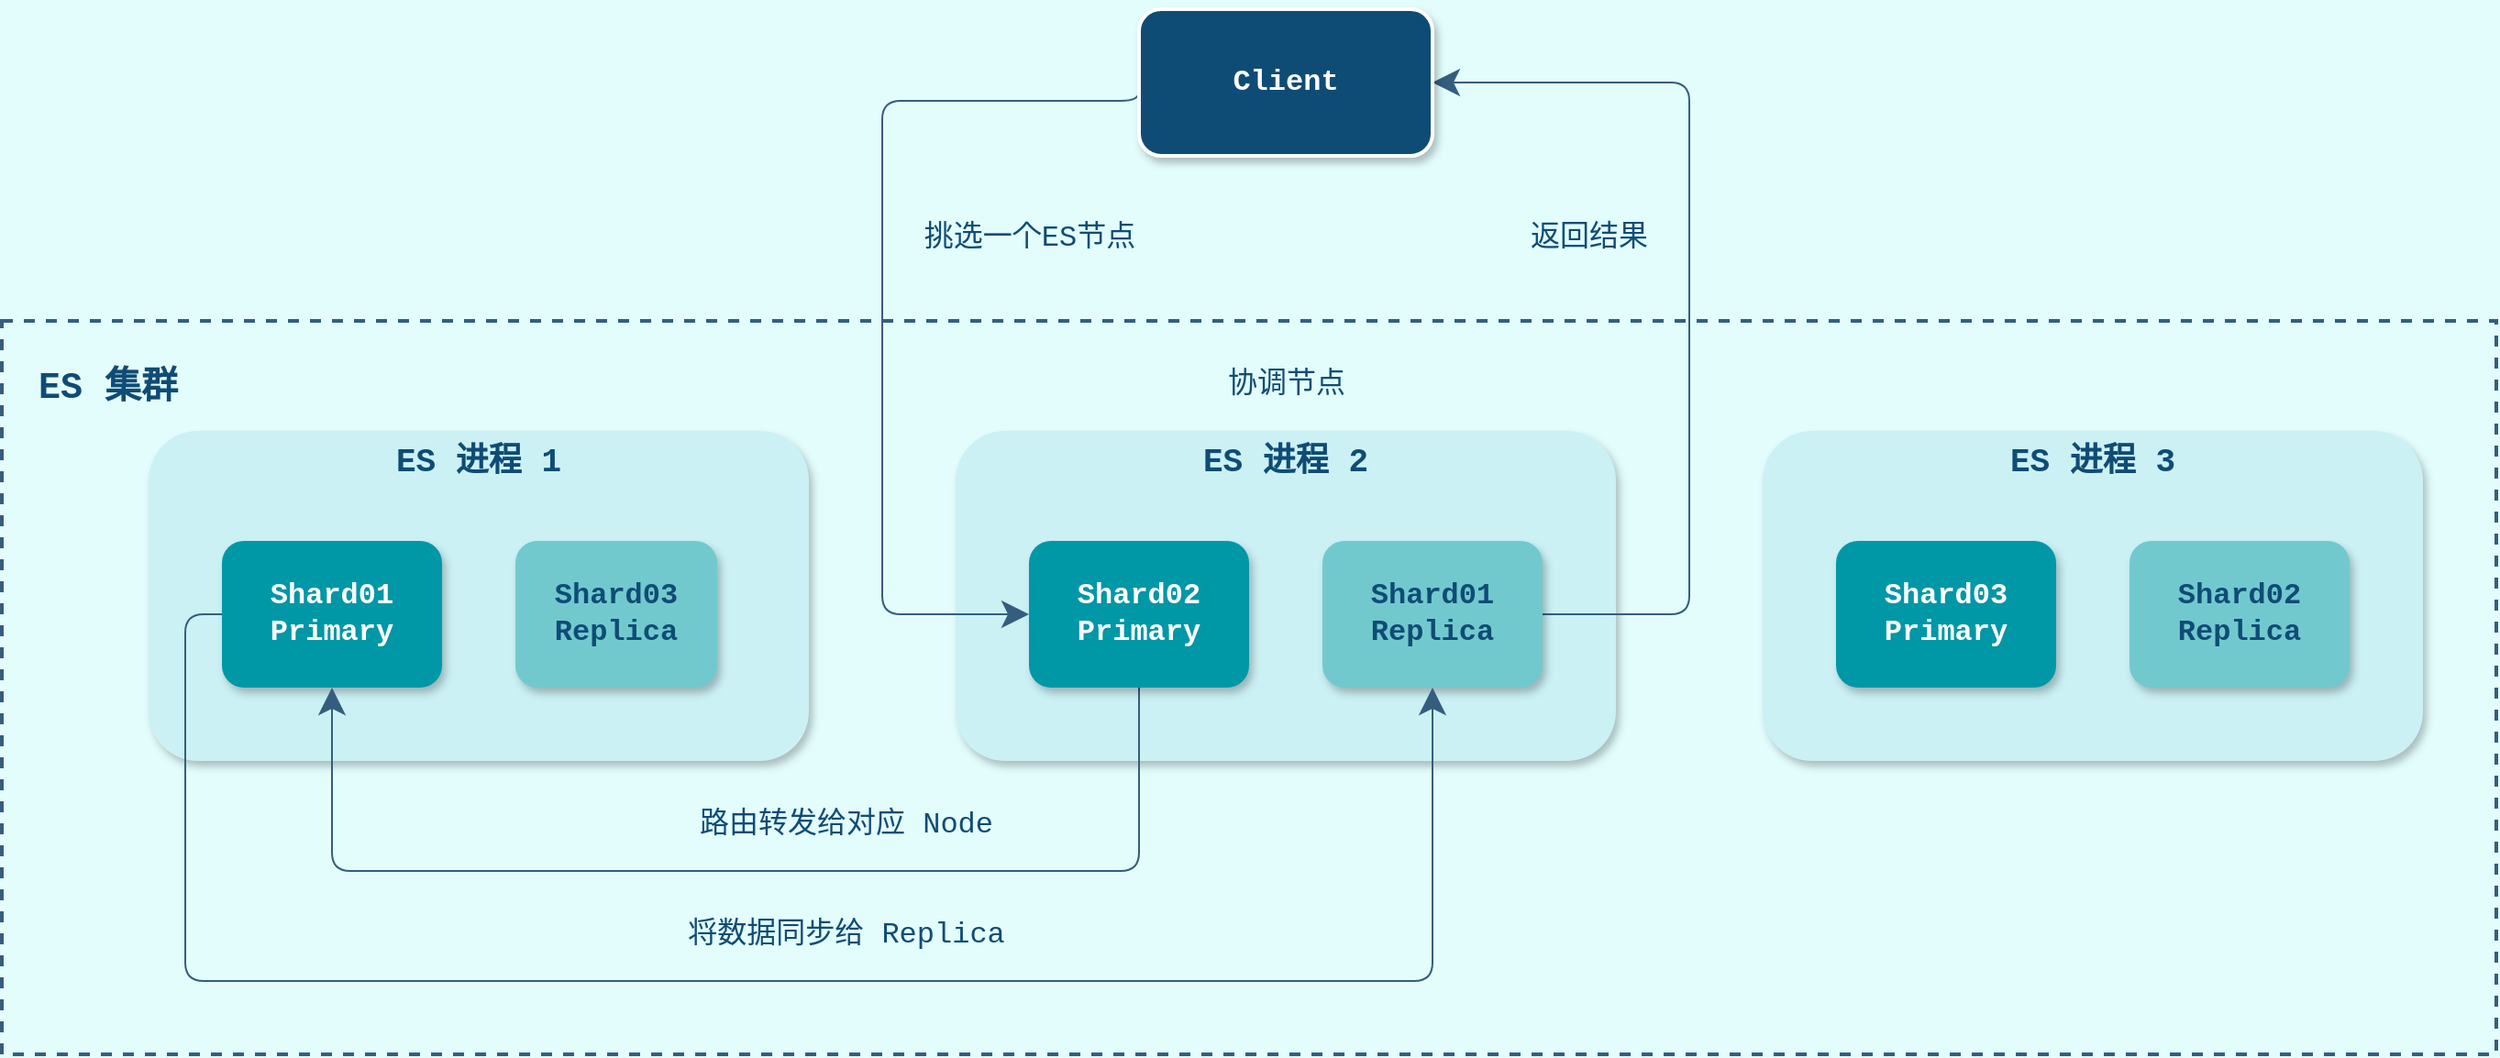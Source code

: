 <mxfile compressed="true" version="22.0.3" type="device" pages="10"><diagram id="GG3_ku9bhZJ1XPigSvOv" name="ES集群"><mxGraphModel dx="1050" dy="638" grid="1" gridSize="10" guides="1" tooltips="1" connect="1" arrows="1" fold="1" page="1" pageScale="1" pageWidth="3300" pageHeight="2339" background="#E3FDFD" math="0" shadow="0"><root><mxCell id="0"/><mxCell id="1" parent="0"/><mxCell id="cQktn4ZtGLPaliSSIjB0-7" value="ES 集群" style="rounded=0;whiteSpace=wrap;html=1;shadow=0;strokeWidth=2;align=left;verticalAlign=top;fontFamily=Courier New;fontSize=20;fontColor=#0F4C75;fillColor=none;strokeColor=#355E7E;dashed=1;fontStyle=1;spacingLeft=0;spacingRight=0;spacingTop=0;spacingBottom=0;spacing=20;" parent="1" vertex="1"><mxGeometry x="400" y="1400" width="1360" height="400" as="geometry"/></mxCell><mxCell id="y3n7HC3sYcXxa4STGjsJ-1" value="ES 进程 1" style="rounded=1;whiteSpace=wrap;html=1;shadow=1;align=center;verticalAlign=top;fontFamily=Courier New;fontSize=18;fontColor=#0F4C75;fillColor=#CBF1F5;strokeColor=none;fontStyle=1;container=0;" parent="1" vertex="1"><mxGeometry x="480" y="1460" width="360" height="180" as="geometry"/></mxCell><mxCell id="Xcq9L7uksoBq1dM1iojh-3" value="Shard01&lt;br&gt;Primary" style="rounded=1;whiteSpace=wrap;html=1;shadow=1;strokeWidth=2;align=center;verticalAlign=middle;fontFamily=Courier New;fontSize=16;fontColor=#FFFFFF;fillColor=#0097A7;strokeColor=none;fontStyle=1" parent="1" vertex="1"><mxGeometry x="520" y="1520" width="120" height="80" as="geometry"/></mxCell><mxCell id="Xcq9L7uksoBq1dM1iojh-33" value="Shard03&lt;br&gt;Replica" style="rounded=1;whiteSpace=wrap;html=1;shadow=1;strokeWidth=2;align=center;verticalAlign=middle;fontFamily=Courier New;fontSize=16;fontColor=#0F4C75;fillColor=#71C9CE;strokeColor=none;fontStyle=1" parent="1" vertex="1"><mxGeometry x="680" y="1520" width="110" height="80" as="geometry"/></mxCell><mxCell id="cQktn4ZtGLPaliSSIjB0-1" value="ES 进程 2" style="rounded=1;whiteSpace=wrap;html=1;shadow=1;align=center;verticalAlign=top;fontFamily=Courier New;fontSize=18;fontColor=#0F4C75;fillColor=#CBF1F5;strokeColor=none;fontStyle=1;container=0;" parent="1" vertex="1"><mxGeometry x="920" y="1460" width="360" height="180" as="geometry"/></mxCell><mxCell id="cQktn4ZtGLPaliSSIjB0-10" style="edgeStyle=orthogonalEdgeStyle;shape=connector;rounded=1;orthogonalLoop=1;jettySize=auto;html=1;entryX=0.5;entryY=1;entryDx=0;entryDy=0;labelBackgroundColor=default;strokeColor=#355E7E;align=center;verticalAlign=middle;fontFamily=ZCOOL QingKe HuangYou;fontSource=https%3A%2F%2Ffonts.googleapis.com%2Fcss%3Ffamily%3DZCOOL%2BQingKe%2BHuangYou;fontSize=12;fontColor=#0F4C75;endArrow=classic;startSize=12;endSize=12;exitX=0.5;exitY=1;exitDx=0;exitDy=0;" parent="1" source="cQktn4ZtGLPaliSSIjB0-2" target="Xcq9L7uksoBq1dM1iojh-3" edge="1"><mxGeometry relative="1" as="geometry"><Array as="points"><mxPoint x="1020" y="1700"/><mxPoint x="580" y="1700"/></Array></mxGeometry></mxCell><mxCell id="cQktn4ZtGLPaliSSIjB0-2" value="Shard02&lt;br&gt;Primary" style="rounded=1;whiteSpace=wrap;html=1;shadow=1;strokeWidth=2;align=center;verticalAlign=middle;fontFamily=Courier New;fontSize=16;fontColor=#FFFFFF;fillColor=#0097A7;strokeColor=none;fontStyle=1" parent="1" vertex="1"><mxGeometry x="960" y="1520" width="120" height="80" as="geometry"/></mxCell><mxCell id="FtbEKyJdILsxW76RD7zD-3" style="edgeStyle=orthogonalEdgeStyle;shape=connector;rounded=1;orthogonalLoop=1;jettySize=auto;html=1;entryX=1;entryY=0.5;entryDx=0;entryDy=0;labelBackgroundColor=default;strokeColor=#355E7E;align=center;verticalAlign=middle;fontFamily=ZCOOL QingKe HuangYou;fontSource=https%3A%2F%2Ffonts.googleapis.com%2Fcss%3Ffamily%3DZCOOL%2BQingKe%2BHuangYou;fontSize=12;fontColor=#0F4C75;endArrow=classic;startSize=12;endSize=12;exitX=1;exitY=0.5;exitDx=0;exitDy=0;" parent="1" source="cQktn4ZtGLPaliSSIjB0-3" target="FtbEKyJdILsxW76RD7zD-2" edge="1"><mxGeometry relative="1" as="geometry"><Array as="points"><mxPoint x="1320" y="1560"/><mxPoint x="1320" y="1270"/></Array></mxGeometry></mxCell><mxCell id="cQktn4ZtGLPaliSSIjB0-3" value="Shard01&lt;br&gt;Replica" style="rounded=1;whiteSpace=wrap;html=1;shadow=1;strokeWidth=2;align=center;verticalAlign=middle;fontFamily=Courier New;fontSize=16;fontColor=#0F4C75;fillColor=#71C9CE;strokeColor=none;fontStyle=1" parent="1" vertex="1"><mxGeometry x="1120" y="1520" width="120" height="80" as="geometry"/></mxCell><mxCell id="cQktn4ZtGLPaliSSIjB0-4" value="ES 进程 3" style="rounded=1;whiteSpace=wrap;html=1;shadow=1;align=center;verticalAlign=top;fontFamily=Courier New;fontSize=18;fontColor=#0F4C75;fillColor=#CBF1F5;strokeColor=none;fontStyle=1;container=0;" parent="1" vertex="1"><mxGeometry x="1360" y="1460" width="360" height="180" as="geometry"/></mxCell><mxCell id="cQktn4ZtGLPaliSSIjB0-5" value="Shard03&lt;br&gt;Primary" style="rounded=1;whiteSpace=wrap;html=1;shadow=1;strokeWidth=2;align=center;verticalAlign=middle;fontFamily=Courier New;fontSize=16;fontColor=#FFFFFF;fillColor=#0097A7;strokeColor=none;fontStyle=1" parent="1" vertex="1"><mxGeometry x="1400" y="1520" width="120" height="80" as="geometry"/></mxCell><mxCell id="cQktn4ZtGLPaliSSIjB0-6" value="Shard02&lt;br&gt;Replica" style="rounded=1;whiteSpace=wrap;html=1;shadow=1;strokeWidth=2;align=center;verticalAlign=middle;fontFamily=Courier New;fontSize=16;fontColor=#0F4C75;fillColor=#71C9CE;strokeColor=none;fontStyle=1" parent="1" vertex="1"><mxGeometry x="1560" y="1520" width="120" height="80" as="geometry"/></mxCell><mxCell id="cQktn4ZtGLPaliSSIjB0-9" style="edgeStyle=orthogonalEdgeStyle;rounded=1;orthogonalLoop=1;jettySize=auto;html=1;exitX=0;exitY=0.5;exitDx=0;exitDy=0;entryX=0.5;entryY=1;entryDx=0;entryDy=0;fontFamily=ZCOOL QingKe HuangYou;fontSource=https%3A%2F%2Ffonts.googleapis.com%2Fcss%3Ffamily%3DZCOOL%2BQingKe%2BHuangYou;fontSize=12;fontColor=#0F4C75;startSize=12;endSize=12;strokeColor=#355E7E;" parent="1" source="Xcq9L7uksoBq1dM1iojh-3" target="cQktn4ZtGLPaliSSIjB0-3" edge="1"><mxGeometry relative="1" as="geometry"><Array as="points"><mxPoint x="500" y="1560"/><mxPoint x="500" y="1760"/><mxPoint x="1180" y="1760"/></Array></mxGeometry></mxCell><mxCell id="FtbEKyJdILsxW76RD7zD-4" style="edgeStyle=orthogonalEdgeStyle;shape=connector;rounded=1;orthogonalLoop=1;jettySize=auto;html=1;entryX=0;entryY=0.5;entryDx=0;entryDy=0;labelBackgroundColor=default;strokeColor=#355E7E;align=center;verticalAlign=middle;fontFamily=ZCOOL QingKe HuangYou;fontSource=https%3A%2F%2Ffonts.googleapis.com%2Fcss%3Ffamily%3DZCOOL%2BQingKe%2BHuangYou;fontSize=12;fontColor=#0F4C75;endArrow=classic;startSize=12;endSize=12;exitX=0;exitY=0.5;exitDx=0;exitDy=0;" parent="1" source="FtbEKyJdILsxW76RD7zD-2" target="cQktn4ZtGLPaliSSIjB0-2" edge="1"><mxGeometry relative="1" as="geometry"><Array as="points"><mxPoint x="1020" y="1280"/><mxPoint x="880" y="1280"/><mxPoint x="880" y="1560"/></Array></mxGeometry></mxCell><mxCell id="FtbEKyJdILsxW76RD7zD-2" value="Client" style="rounded=1;whiteSpace=wrap;html=1;shadow=1;strokeWidth=2;align=center;verticalAlign=middle;fontFamily=Courier New;fontSize=16;fontColor=#FFFFFF;fillColor=#0F4C75;strokeColor=#FFFFFF;fontStyle=1" parent="1" vertex="1"><mxGeometry x="1020" y="1230" width="160" height="80" as="geometry"/></mxCell><mxCell id="FtbEKyJdILsxW76RD7zD-7" value="将数据同步给 Replica" style="text;html=1;align=center;verticalAlign=middle;resizable=0;points=[];autosize=1;strokeColor=none;fillColor=none;fontSize=16;fontFamily=Courier New;fontColor=#0F4C75;" parent="1" vertex="1"><mxGeometry x="760" y="1720" width="200" height="30" as="geometry"/></mxCell><mxCell id="FtbEKyJdILsxW76RD7zD-8" value="路由转发给对应 Node" style="text;html=1;align=center;verticalAlign=middle;resizable=0;points=[];autosize=1;strokeColor=none;fillColor=none;fontSize=16;fontFamily=Courier New;fontColor=#0F4C75;" parent="1" vertex="1"><mxGeometry x="770" y="1660" width="180" height="30" as="geometry"/></mxCell><mxCell id="FtbEKyJdILsxW76RD7zD-9" value="挑选一个ES节点" style="text;html=1;align=center;verticalAlign=middle;resizable=0;points=[];autosize=1;strokeColor=none;fillColor=none;fontSize=16;fontFamily=Courier New;fontColor=#0F4C75;" parent="1" vertex="1"><mxGeometry x="890" y="1340" width="140" height="30" as="geometry"/></mxCell><mxCell id="FtbEKyJdILsxW76RD7zD-10" value="返回结果" style="text;html=1;align=center;verticalAlign=middle;resizable=0;points=[];autosize=1;strokeColor=none;fillColor=none;fontSize=16;fontFamily=Courier New;fontColor=#0F4C75;" parent="1" vertex="1"><mxGeometry x="1220" y="1340" width="90" height="30" as="geometry"/></mxCell><mxCell id="FtbEKyJdILsxW76RD7zD-11" value="协调节点" style="text;html=1;align=center;verticalAlign=middle;resizable=0;points=[];autosize=1;strokeColor=none;fillColor=none;fontSize=16;fontFamily=Courier New;fontColor=#0F4C75;" parent="1" vertex="1"><mxGeometry x="1055" y="1420" width="90" height="30" as="geometry"/></mxCell></root></mxGraphModel></diagram><diagram id="u7AmYc0T1hwz8r0JVsXq" name="Match查询过程"><mxGraphModel dx="209" dy="623" grid="1" gridSize="10" guides="1" tooltips="1" connect="1" arrows="1" fold="1" page="1" pageScale="1" pageWidth="827" pageHeight="1169" math="0" shadow="0"><root><mxCell id="0"/><mxCell id="1" parent="0"/><mxCell id="yKRYqop3R0GU3-mrhBNy-22" style="edgeStyle=orthogonalEdgeStyle;shape=connector;rounded=1;orthogonalLoop=1;jettySize=auto;html=1;exitX=0.5;exitY=1;exitDx=0;exitDy=0;entryX=0.5;entryY=0;entryDx=0;entryDy=0;labelBackgroundColor=default;strokeColor=#3282B8;strokeWidth=2;align=center;verticalAlign=middle;fontFamily=Comic Sans MS;fontSize=18;fontColor=#0F4C75;endArrow=classic;" parent="1" source="yKRYqop3R0GU3-mrhBNy-15" target="yKRYqop3R0GU3-mrhBNy-16" edge="1"><mxGeometry relative="1" as="geometry"/></mxCell><mxCell id="yKRYqop3R0GU3-mrhBNy-23" style="edgeStyle=orthogonalEdgeStyle;shape=connector;rounded=1;orthogonalLoop=1;jettySize=auto;html=1;entryX=0.5;entryY=0;entryDx=0;entryDy=0;labelBackgroundColor=default;strokeColor=#3282B8;strokeWidth=2;align=center;verticalAlign=middle;fontFamily=Comic Sans MS;fontSize=18;fontColor=#0F4C75;endArrow=classic;" parent="1" source="yKRYqop3R0GU3-mrhBNy-15" target="yKRYqop3R0GU3-mrhBNy-17" edge="1"><mxGeometry relative="1" as="geometry"/></mxCell><mxCell id="yKRYqop3R0GU3-mrhBNy-15" value="Match 查询条件分词" style="rounded=1;whiteSpace=wrap;html=1;shadow=0;strokeColor=#3282B8;strokeWidth=2;align=center;verticalAlign=middle;spacing=20;fontFamily=Comic Sans MS;fontSize=18;fontColor=#0F4C75;fillColor=#CBF1F5;" parent="1" vertex="1"><mxGeometry x="1041" y="240" width="360" height="40" as="geometry"/></mxCell><mxCell id="yKRYqop3R0GU3-mrhBNy-24" style="edgeStyle=orthogonalEdgeStyle;shape=connector;rounded=1;orthogonalLoop=1;jettySize=auto;html=1;exitX=0.5;exitY=1;exitDx=0;exitDy=0;entryX=0.5;entryY=0;entryDx=0;entryDy=0;labelBackgroundColor=default;strokeColor=#3282B8;strokeWidth=2;align=center;verticalAlign=middle;fontFamily=Comic Sans MS;fontSize=18;fontColor=#0F4C75;endArrow=classic;" parent="1" source="yKRYqop3R0GU3-mrhBNy-16" target="yKRYqop3R0GU3-mrhBNy-18" edge="1"><mxGeometry relative="1" as="geometry"/></mxCell><mxCell id="yKRYqop3R0GU3-mrhBNy-16" value="分词1" style="rounded=1;whiteSpace=wrap;html=1;shadow=0;strokeColor=#3282B8;strokeWidth=2;align=center;verticalAlign=middle;spacing=20;fontFamily=Comic Sans MS;fontSize=18;fontColor=#0F4C75;fillColor=#CBF1F5;" parent="1" vertex="1"><mxGeometry x="1040" y="360" width="160" height="40" as="geometry"/></mxCell><mxCell id="yKRYqop3R0GU3-mrhBNy-25" style="edgeStyle=orthogonalEdgeStyle;shape=connector;rounded=1;orthogonalLoop=1;jettySize=auto;html=1;exitX=0.5;exitY=1;exitDx=0;exitDy=0;entryX=0.5;entryY=0;entryDx=0;entryDy=0;labelBackgroundColor=default;strokeColor=#3282B8;strokeWidth=2;align=center;verticalAlign=middle;fontFamily=Comic Sans MS;fontSize=18;fontColor=#0F4C75;endArrow=classic;" parent="1" source="yKRYqop3R0GU3-mrhBNy-17" target="yKRYqop3R0GU3-mrhBNy-19" edge="1"><mxGeometry relative="1" as="geometry"/></mxCell><mxCell id="yKRYqop3R0GU3-mrhBNy-17" value="分词2" style="rounded=1;whiteSpace=wrap;html=1;shadow=0;strokeColor=#3282B8;strokeWidth=2;align=center;verticalAlign=middle;spacing=20;fontFamily=Comic Sans MS;fontSize=18;fontColor=#0F4C75;fillColor=#CBF1F5;" parent="1" vertex="1"><mxGeometry x="1241" y="360" width="160" height="40" as="geometry"/></mxCell><mxCell id="yKRYqop3R0GU3-mrhBNy-26" style="edgeStyle=orthogonalEdgeStyle;shape=connector;rounded=1;orthogonalLoop=1;jettySize=auto;html=1;exitX=0.5;exitY=1;exitDx=0;exitDy=0;entryX=0.5;entryY=0;entryDx=0;entryDy=0;labelBackgroundColor=default;strokeColor=#3282B8;strokeWidth=2;align=center;verticalAlign=middle;fontFamily=Comic Sans MS;fontSize=18;fontColor=#0F4C75;endArrow=classic;" parent="1" source="yKRYqop3R0GU3-mrhBNy-18" target="yKRYqop3R0GU3-mrhBNy-20" edge="1"><mxGeometry relative="1" as="geometry"/></mxCell><mxCell id="yKRYqop3R0GU3-mrhBNy-18" value="根据字段的倒排索引查询并打分" style="rounded=1;whiteSpace=wrap;html=1;shadow=0;strokeColor=#3282B8;strokeWidth=2;align=center;verticalAlign=middle;spacing=20;fontFamily=Comic Sans MS;fontSize=18;fontColor=#0F4C75;fillColor=#CBF1F5;" parent="1" vertex="1"><mxGeometry x="1040" y="480" width="160" height="80" as="geometry"/></mxCell><mxCell id="yKRYqop3R0GU3-mrhBNy-27" style="edgeStyle=orthogonalEdgeStyle;shape=connector;rounded=1;orthogonalLoop=1;jettySize=auto;html=1;exitX=0.5;exitY=1;exitDx=0;exitDy=0;entryX=0.5;entryY=0;entryDx=0;entryDy=0;labelBackgroundColor=default;strokeColor=#3282B8;strokeWidth=2;align=center;verticalAlign=middle;fontFamily=Comic Sans MS;fontSize=18;fontColor=#0F4C75;endArrow=classic;" parent="1" source="yKRYqop3R0GU3-mrhBNy-19" target="yKRYqop3R0GU3-mrhBNy-20" edge="1"><mxGeometry relative="1" as="geometry"/></mxCell><mxCell id="yKRYqop3R0GU3-mrhBNy-19" value="根据字段的倒排索引查询并打分" style="rounded=1;whiteSpace=wrap;html=1;shadow=0;strokeColor=#3282B8;strokeWidth=2;align=center;verticalAlign=middle;spacing=20;fontFamily=Comic Sans MS;fontSize=18;fontColor=#0F4C75;fillColor=#CBF1F5;" parent="1" vertex="1"><mxGeometry x="1241" y="480" width="160" height="80" as="geometry"/></mxCell><mxCell id="yKRYqop3R0GU3-mrhBNy-28" style="edgeStyle=orthogonalEdgeStyle;shape=connector;rounded=1;orthogonalLoop=1;jettySize=auto;html=1;exitX=0.5;exitY=1;exitDx=0;exitDy=0;entryX=0.5;entryY=0;entryDx=0;entryDy=0;labelBackgroundColor=default;strokeColor=#3282B8;strokeWidth=2;align=center;verticalAlign=middle;fontFamily=Comic Sans MS;fontSize=18;fontColor=#0F4C75;endArrow=classic;" parent="1" source="yKRYqop3R0GU3-mrhBNy-20" target="yKRYqop3R0GU3-mrhBNy-21" edge="1"><mxGeometry relative="1" as="geometry"/></mxCell><mxCell id="yKRYqop3R0GU3-mrhBNy-20" value="汇总得分" style="rounded=1;whiteSpace=wrap;html=1;shadow=0;strokeColor=#3282B8;strokeWidth=2;align=center;verticalAlign=middle;fontFamily=Comic Sans MS;fontSize=18;fontColor=#0F4C75;fillColor=#BBE1FA;" parent="1" vertex="1"><mxGeometry x="1041" y="640" width="360" height="40" as="geometry"/></mxCell><mxCell id="yKRYqop3R0GU3-mrhBNy-21" value="按照得分排序，返回结果" style="rounded=1;whiteSpace=wrap;html=1;shadow=0;strokeColor=#3282B8;strokeWidth=2;align=center;verticalAlign=middle;fontFamily=Comic Sans MS;fontSize=18;fontColor=#0F4C75;fillColor=#BBE1FA;" parent="1" vertex="1"><mxGeometry x="1041" y="760" width="360" height="40" as="geometry"/></mxCell></root></mxGraphModel></diagram><diagram name="集群增加节点" id="XidZOceHwAcRfQew4veI"><mxGraphModel dx="1036" dy="623" grid="1" gridSize="10" guides="1" tooltips="1" connect="1" arrows="1" fold="1" page="1" pageScale="1" pageWidth="1654" pageHeight="1169" math="0" shadow="0"><root><mxCell id="tzuZYNjcwBcckzNccDyI-0"/><mxCell id="tzuZYNjcwBcckzNccDyI-1" parent="tzuZYNjcwBcckzNccDyI-0"/><mxCell id="b7z76rAVOqYkxy3H1-vd-5" value="node2" style="rounded=1;whiteSpace=wrap;html=1;strokeColor=#3282B8;fillColor=#F6F6F6;fontFamily=Comic Sans MS;fontStyle=1;container=0;fontColor=#0F4C75;shadow=0;fontSize=20;strokeWidth=2;dashed=1;dashPattern=1 1;align=center;verticalAlign=top;spacingLeft=10;" parent="tzuZYNjcwBcckzNccDyI-1" vertex="1"><mxGeometry x="560" y="360" width="280" height="120" as="geometry"/></mxCell><mxCell id="hMtAtzRYj3MbUuP8au6t-0" value="R0" style="rounded=1;whiteSpace=wrap;html=1;shadow=0;strokeColor=#3282B8;strokeWidth=2;align=center;verticalAlign=middle;spacing=20;fontFamily=Comic Sans MS;fontSize=18;fontColor=#0F4C75;fillColor=#CBF1F5;" parent="tzuZYNjcwBcckzNccDyI-1" vertex="1"><mxGeometry x="600" y="400" width="40" height="40" as="geometry"/></mxCell><mxCell id="b7z76rAVOqYkxy3H1-vd-0" value="集群中只有 1 个节点" style="swimlane;whiteSpace=wrap;html=1;rounded=0;shadow=0;strokeColor=#3282B8;strokeWidth=2;align=center;verticalAlign=middle;fontFamily=Comic Sans MS;fontSize=20;fontColor=#FFFFFF;fillColor=#0F4C75;startSize=80;fontStyle=1;swimlaneFillColor=none;swimlaneLine=1;" parent="tzuZYNjcwBcckzNccDyI-1" vertex="1"><mxGeometry x="80" y="80" width="360" height="280" as="geometry"/></mxCell><mxCell id="xLXra0aOavDgdB-iM-8D-0" value="node1 (master)" style="rounded=1;whiteSpace=wrap;html=1;strokeColor=#3282B8;fillColor=#F6F6F6;fontFamily=Comic Sans MS;fontStyle=1;container=0;fontColor=#0F4C75;shadow=0;fontSize=20;strokeWidth=2;dashed=1;dashPattern=1 1;align=center;verticalAlign=top;spacingLeft=10;" parent="b7z76rAVOqYkxy3H1-vd-0" vertex="1"><mxGeometry x="40" y="120" width="280" height="120" as="geometry"/></mxCell><mxCell id="hMtAtzRYj3MbUuP8au6t-1" value="P0" style="rounded=1;whiteSpace=wrap;html=1;shadow=0;strokeColor=#3282B8;strokeWidth=2;align=center;verticalAlign=middle;spacing=20;fontFamily=Comic Sans MS;fontSize=18;fontColor=#0F4C75;fillColor=#E3FDFD;" parent="b7z76rAVOqYkxy3H1-vd-0" vertex="1"><mxGeometry x="80" y="160" width="40" height="40" as="geometry"/></mxCell><mxCell id="hMtAtzRYj3MbUuP8au6t-2" value="P1" style="rounded=1;whiteSpace=wrap;html=1;shadow=0;strokeColor=#3282B8;strokeWidth=2;align=center;verticalAlign=middle;spacing=20;fontFamily=Comic Sans MS;fontSize=18;fontColor=#0F4C75;fillColor=#E3FDFD;" parent="b7z76rAVOqYkxy3H1-vd-0" vertex="1"><mxGeometry x="161" y="160" width="40" height="40" as="geometry"/></mxCell><mxCell id="hMtAtzRYj3MbUuP8au6t-3" value="P2" style="rounded=1;whiteSpace=wrap;html=1;shadow=0;strokeColor=#3282B8;strokeWidth=2;align=center;verticalAlign=middle;spacing=20;fontFamily=Comic Sans MS;fontSize=18;fontColor=#0F4C75;fillColor=#E3FDFD;" parent="b7z76rAVOqYkxy3H1-vd-0" vertex="1"><mxGeometry x="240" y="160" width="40" height="40" as="geometry"/></mxCell><mxCell id="b7z76rAVOqYkxy3H1-vd-1" value="node1 (master)" style="rounded=1;whiteSpace=wrap;html=1;strokeColor=#3282B8;fillColor=#F6F6F6;fontFamily=Comic Sans MS;fontStyle=1;container=0;fontColor=#0F4C75;shadow=0;fontSize=20;strokeWidth=2;dashed=1;dashPattern=1 1;align=center;verticalAlign=top;spacingLeft=10;" parent="tzuZYNjcwBcckzNccDyI-1" vertex="1"><mxGeometry x="560" y="200" width="280" height="120" as="geometry"/></mxCell><mxCell id="b7z76rAVOqYkxy3H1-vd-2" value="P0" style="rounded=1;whiteSpace=wrap;html=1;shadow=0;strokeColor=#3282B8;strokeWidth=2;align=center;verticalAlign=middle;spacing=20;fontFamily=Comic Sans MS;fontSize=18;fontColor=#0F4C75;fillColor=#E3FDFD;" parent="tzuZYNjcwBcckzNccDyI-1" vertex="1"><mxGeometry x="600" y="240" width="40" height="40" as="geometry"/></mxCell><mxCell id="b7z76rAVOqYkxy3H1-vd-3" value="P1" style="rounded=1;whiteSpace=wrap;html=1;shadow=0;strokeColor=#3282B8;strokeWidth=2;align=center;verticalAlign=middle;spacing=20;fontFamily=Comic Sans MS;fontSize=18;fontColor=#0F4C75;fillColor=#E3FDFD;" parent="tzuZYNjcwBcckzNccDyI-1" vertex="1"><mxGeometry x="681" y="240" width="40" height="40" as="geometry"/></mxCell><mxCell id="b7z76rAVOqYkxy3H1-vd-4" value="P2" style="rounded=1;whiteSpace=wrap;html=1;shadow=0;strokeColor=#3282B8;strokeWidth=2;align=center;verticalAlign=middle;spacing=20;fontFamily=Comic Sans MS;fontSize=18;fontColor=#0F4C75;fillColor=#E3FDFD;" parent="tzuZYNjcwBcckzNccDyI-1" vertex="1"><mxGeometry x="760" y="240" width="40" height="40" as="geometry"/></mxCell><mxCell id="b7z76rAVOqYkxy3H1-vd-9" value="R1" style="rounded=1;whiteSpace=wrap;html=1;shadow=0;strokeColor=#3282B8;strokeWidth=2;align=center;verticalAlign=middle;spacing=20;fontFamily=Comic Sans MS;fontSize=18;fontColor=#0F4C75;fillColor=#CBF1F5;" parent="tzuZYNjcwBcckzNccDyI-1" vertex="1"><mxGeometry x="680" y="400" width="40" height="40" as="geometry"/></mxCell><mxCell id="b7z76rAVOqYkxy3H1-vd-10" value="R2" style="rounded=1;whiteSpace=wrap;html=1;shadow=0;strokeColor=#3282B8;strokeWidth=2;align=center;verticalAlign=middle;spacing=20;fontFamily=Comic Sans MS;fontSize=18;fontColor=#0F4C75;fillColor=#CBF1F5;" parent="tzuZYNjcwBcckzNccDyI-1" vertex="1"><mxGeometry x="760" y="400" width="40" height="40" as="geometry"/></mxCell><mxCell id="b7z76rAVOqYkxy3H1-vd-11" value="集群中有 2 个节点" style="swimlane;whiteSpace=wrap;html=1;rounded=0;shadow=0;strokeColor=#3282B8;strokeWidth=2;align=center;verticalAlign=middle;fontFamily=Comic Sans MS;fontSize=20;fontColor=#FFFFFF;fillColor=#0F4C75;startSize=80;fontStyle=1;swimlaneFillColor=none;swimlaneLine=1;" parent="tzuZYNjcwBcckzNccDyI-1" vertex="1"><mxGeometry x="521" y="80" width="360" height="440" as="geometry"/></mxCell><mxCell id="b7z76rAVOqYkxy3H1-vd-16" value="node2" style="rounded=1;whiteSpace=wrap;html=1;strokeColor=#3282B8;fillColor=#F6F6F6;fontFamily=Comic Sans MS;fontStyle=1;container=0;fontColor=#0F4C75;shadow=0;fontSize=20;strokeWidth=2;dashed=1;dashPattern=1 1;align=center;verticalAlign=top;spacingLeft=10;" parent="tzuZYNjcwBcckzNccDyI-1" vertex="1"><mxGeometry x="999" y="360" width="280" height="120" as="geometry"/></mxCell><mxCell id="b7z76rAVOqYkxy3H1-vd-18" value="node1 (master)" style="rounded=1;whiteSpace=wrap;html=1;strokeColor=#3282B8;fillColor=#F6F6F6;fontFamily=Comic Sans MS;fontStyle=1;container=0;fontColor=#0F4C75;shadow=0;fontSize=20;strokeWidth=2;dashed=1;dashPattern=1 1;align=center;verticalAlign=top;spacingLeft=10;" parent="tzuZYNjcwBcckzNccDyI-1" vertex="1"><mxGeometry x="999" y="200" width="280" height="120" as="geometry"/></mxCell><mxCell id="b7z76rAVOqYkxy3H1-vd-19" value="P0" style="rounded=1;whiteSpace=wrap;html=1;shadow=0;strokeColor=#3282B8;strokeWidth=2;align=center;verticalAlign=middle;spacing=20;fontFamily=Comic Sans MS;fontSize=18;fontColor=#0F4C75;fillColor=#E3FDFD;" parent="tzuZYNjcwBcckzNccDyI-1" vertex="1"><mxGeometry x="1039" y="240" width="40" height="40" as="geometry"/></mxCell><mxCell id="b7z76rAVOqYkxy3H1-vd-24" value="集群中有 3 个节点" style="swimlane;whiteSpace=wrap;html=1;rounded=0;shadow=0;strokeColor=#3282B8;strokeWidth=2;align=center;verticalAlign=middle;fontFamily=Comic Sans MS;fontSize=20;fontColor=#FFFFFF;fillColor=#0F4C75;startSize=80;fontStyle=1;swimlaneFillColor=none;swimlaneLine=1;" parent="tzuZYNjcwBcckzNccDyI-1" vertex="1"><mxGeometry x="960" y="80" width="360" height="600" as="geometry"/></mxCell><mxCell id="b7z76rAVOqYkxy3H1-vd-25" value="node3" style="rounded=1;whiteSpace=wrap;html=1;strokeColor=#3282B8;fillColor=#F6F6F6;fontFamily=Comic Sans MS;fontStyle=1;container=0;fontColor=#0F4C75;shadow=0;fontSize=20;strokeWidth=2;dashed=1;dashPattern=1 1;align=center;verticalAlign=top;spacingLeft=10;" parent="b7z76rAVOqYkxy3H1-vd-24" vertex="1"><mxGeometry x="40" y="440" width="280" height="120" as="geometry"/></mxCell><mxCell id="b7z76rAVOqYkxy3H1-vd-20" value="P1" style="rounded=1;whiteSpace=wrap;html=1;shadow=0;strokeColor=#3282B8;strokeWidth=2;align=center;verticalAlign=middle;spacing=20;fontFamily=Comic Sans MS;fontSize=18;fontColor=#0F4C75;fillColor=#E3FDFD;" parent="b7z76rAVOqYkxy3H1-vd-24" vertex="1"><mxGeometry x="79" y="320" width="40" height="40" as="geometry"/></mxCell><mxCell id="b7z76rAVOqYkxy3H1-vd-21" value="P2" style="rounded=1;whiteSpace=wrap;html=1;shadow=0;strokeColor=#3282B8;strokeWidth=2;align=center;verticalAlign=middle;spacing=20;fontFamily=Comic Sans MS;fontSize=18;fontColor=#0F4C75;fillColor=#E3FDFD;" parent="b7z76rAVOqYkxy3H1-vd-24" vertex="1"><mxGeometry x="79" y="480" width="40" height="40" as="geometry"/></mxCell><mxCell id="b7z76rAVOqYkxy3H1-vd-22" value="R1" style="rounded=1;whiteSpace=wrap;html=1;shadow=0;strokeColor=#3282B8;strokeWidth=2;align=center;verticalAlign=middle;spacing=20;fontFamily=Comic Sans MS;fontSize=18;fontColor=#0F4C75;fillColor=#CBF1F5;" parent="b7z76rAVOqYkxy3H1-vd-24" vertex="1"><mxGeometry x="240" y="160" width="40" height="40" as="geometry"/></mxCell><mxCell id="b7z76rAVOqYkxy3H1-vd-23" value="R2" style="rounded=1;whiteSpace=wrap;html=1;shadow=0;strokeColor=#3282B8;strokeWidth=2;align=center;verticalAlign=middle;spacing=20;fontFamily=Comic Sans MS;fontSize=18;fontColor=#0F4C75;fillColor=#CBF1F5;" parent="b7z76rAVOqYkxy3H1-vd-24" vertex="1"><mxGeometry x="240" y="320" width="40" height="40" as="geometry"/></mxCell><mxCell id="b7z76rAVOqYkxy3H1-vd-17" value="R0" style="rounded=1;whiteSpace=wrap;html=1;shadow=0;strokeColor=#3282B8;strokeWidth=2;align=center;verticalAlign=middle;spacing=20;fontFamily=Comic Sans MS;fontSize=18;fontColor=#0F4C75;fillColor=#CBF1F5;" parent="b7z76rAVOqYkxy3H1-vd-24" vertex="1"><mxGeometry x="240" y="480" width="40" height="40" as="geometry"/></mxCell></root></mxGraphModel></diagram><diagram name="故障转移" id="gJwJwULP_nKWaH996GHE"><mxGraphModel dx="1036" dy="623" grid="1" gridSize="10" guides="1" tooltips="1" connect="1" arrows="1" fold="1" page="1" pageScale="1" pageWidth="1654" pageHeight="1169" math="0" shadow="0"><root><mxCell id="dK1ZYkIEfwtve5U7trJG-0"/><mxCell id="dK1ZYkIEfwtve5U7trJG-1" parent="dK1ZYkIEfwtve5U7trJG-0"/><mxCell id="dK1ZYkIEfwtve5U7trJG-16" value="node2" style="rounded=1;whiteSpace=wrap;html=1;strokeColor=#3282B8;fillColor=#F6F6F6;fontFamily=Comic Sans MS;fontStyle=1;container=0;fontColor=#0F4C75;shadow=0;fontSize=20;strokeWidth=2;dashed=1;dashPattern=1 1;align=center;verticalAlign=top;spacingLeft=10;" parent="dK1ZYkIEfwtve5U7trJG-1" vertex="1"><mxGeometry x="279" y="400" width="201" height="120" as="geometry"/></mxCell><mxCell id="dK1ZYkIEfwtve5U7trJG-17" value="node1 (master)" style="rounded=1;whiteSpace=wrap;html=1;strokeColor=#3282B8;fillColor=#F6F6F6;fontFamily=Comic Sans MS;fontStyle=1;container=0;fontColor=#0F4C75;shadow=0;fontSize=20;strokeWidth=2;dashed=1;dashPattern=1 1;align=center;verticalAlign=top;spacingLeft=10;" parent="dK1ZYkIEfwtve5U7trJG-1" vertex="1"><mxGeometry x="279" y="240" width="201" height="120" as="geometry"/></mxCell><mxCell id="dK1ZYkIEfwtve5U7trJG-18" value="P0" style="rounded=1;whiteSpace=wrap;html=1;shadow=0;strokeColor=#3282B8;strokeWidth=2;align=center;verticalAlign=middle;spacing=20;fontFamily=Comic Sans MS;fontSize=18;fontColor=#0F4C75;fillColor=#E3FDFD;" parent="dK1ZYkIEfwtve5U7trJG-1" vertex="1"><mxGeometry x="319" y="280" width="40" height="40" as="geometry"/></mxCell><mxCell id="dK1ZYkIEfwtve5U7trJG-19" value="Cluster: es_cluster&lt;br&gt;Index: test" style="swimlane;whiteSpace=wrap;html=1;rounded=0;shadow=0;strokeColor=#3282B8;strokeWidth=2;align=center;verticalAlign=middle;fontFamily=Comic Sans MS;fontSize=20;fontColor=#FFFFFF;fillColor=#0F4C75;startSize=80;fontStyle=1;swimlaneFillColor=none;swimlaneLine=1;" parent="dK1ZYkIEfwtve5U7trJG-1" vertex="1"><mxGeometry x="240" y="120" width="280" height="600" as="geometry"/></mxCell><mxCell id="dK1ZYkIEfwtve5U7trJG-20" value="node3" style="rounded=1;whiteSpace=wrap;html=1;strokeColor=#3282B8;fillColor=#F6F6F6;fontFamily=Comic Sans MS;fontStyle=1;container=0;fontColor=#0F4C75;shadow=0;fontSize=20;strokeWidth=2;dashed=1;dashPattern=1 1;align=center;verticalAlign=top;spacingLeft=10;" parent="dK1ZYkIEfwtve5U7trJG-19" vertex="1"><mxGeometry x="40" y="440" width="200" height="120" as="geometry"/></mxCell><mxCell id="dK1ZYkIEfwtve5U7trJG-21" value="P1" style="rounded=1;whiteSpace=wrap;html=1;shadow=0;strokeColor=#3282B8;strokeWidth=2;align=center;verticalAlign=middle;spacing=20;fontFamily=Comic Sans MS;fontSize=18;fontColor=#0F4C75;fillColor=#E3FDFD;" parent="dK1ZYkIEfwtve5U7trJG-19" vertex="1"><mxGeometry x="79" y="320" width="40" height="40" as="geometry"/></mxCell><mxCell id="dK1ZYkIEfwtve5U7trJG-22" value="P2" style="rounded=1;whiteSpace=wrap;html=1;shadow=0;strokeColor=#3282B8;strokeWidth=2;align=center;verticalAlign=middle;spacing=20;fontFamily=Comic Sans MS;fontSize=18;fontColor=#0F4C75;fillColor=#E3FDFD;" parent="dK1ZYkIEfwtve5U7trJG-19" vertex="1"><mxGeometry x="79" y="480" width="40" height="40" as="geometry"/></mxCell><mxCell id="dK1ZYkIEfwtve5U7trJG-23" value="R1" style="rounded=1;whiteSpace=wrap;html=1;shadow=0;strokeColor=#3282B8;strokeWidth=2;align=center;verticalAlign=middle;spacing=20;fontFamily=Comic Sans MS;fontSize=18;fontColor=#0F4C75;fillColor=#CBF1F5;" parent="dK1ZYkIEfwtve5U7trJG-19" vertex="1"><mxGeometry x="160" y="160" width="40" height="40" as="geometry"/></mxCell><mxCell id="dK1ZYkIEfwtve5U7trJG-24" value="R2" style="rounded=1;whiteSpace=wrap;html=1;shadow=0;strokeColor=#3282B8;strokeWidth=2;align=center;verticalAlign=middle;spacing=20;fontFamily=Comic Sans MS;fontSize=18;fontColor=#0F4C75;fillColor=#CBF1F5;" parent="dK1ZYkIEfwtve5U7trJG-19" vertex="1"><mxGeometry x="160" y="320" width="40" height="40" as="geometry"/></mxCell><mxCell id="dK1ZYkIEfwtve5U7trJG-25" value="R0" style="rounded=1;whiteSpace=wrap;html=1;shadow=0;strokeColor=#3282B8;strokeWidth=2;align=center;verticalAlign=middle;spacing=20;fontFamily=Comic Sans MS;fontSize=18;fontColor=#0F4C75;fillColor=#CBF1F5;" parent="dK1ZYkIEfwtve5U7trJG-19" vertex="1"><mxGeometry x="160" y="480" width="40" height="40" as="geometry"/></mxCell><mxCell id="7R5qhbz2GwQHQ6EFlpvZ-0" value="node2 (master)" style="rounded=1;whiteSpace=wrap;html=1;strokeColor=#3282B8;fillColor=#F6F6F6;fontFamily=Comic Sans MS;fontStyle=1;container=0;fontColor=#0F4C75;shadow=0;fontSize=20;strokeWidth=2;dashed=1;dashPattern=1 1;align=center;verticalAlign=top;spacingLeft=10;" parent="dK1ZYkIEfwtve5U7trJG-1" vertex="1"><mxGeometry x="679" y="400" width="201" height="120" as="geometry"/></mxCell><mxCell id="7R5qhbz2GwQHQ6EFlpvZ-1" value="node1 (master)" style="rounded=1;whiteSpace=wrap;html=1;strokeColor=#3282B8;fillColor=#FF9494;fontFamily=Comic Sans MS;fontStyle=1;container=0;fontColor=#FFFFFF;shadow=0;fontSize=20;strokeWidth=2;dashed=1;dashPattern=1 1;align=center;verticalAlign=top;spacingLeft=10;" parent="dK1ZYkIEfwtve5U7trJG-1" vertex="1"><mxGeometry x="679" y="240" width="201" height="120" as="geometry"/></mxCell><mxCell id="7R5qhbz2GwQHQ6EFlpvZ-2" value="P0" style="rounded=1;whiteSpace=wrap;html=1;shadow=0;strokeColor=#3282B8;strokeWidth=2;align=center;verticalAlign=middle;spacing=20;fontFamily=Comic Sans MS;fontSize=18;fontColor=#0F4C75;fillColor=#E3FDFD;" parent="dK1ZYkIEfwtve5U7trJG-1" vertex="1"><mxGeometry x="719" y="280" width="40" height="40" as="geometry"/></mxCell><mxCell id="7R5qhbz2GwQHQ6EFlpvZ-3" value="Cluster: es_cluster&lt;br&gt;Index: test" style="swimlane;whiteSpace=wrap;html=1;rounded=0;shadow=0;strokeColor=#3282B8;strokeWidth=2;align=center;verticalAlign=middle;fontFamily=Comic Sans MS;fontSize=20;fontColor=#FFFFFF;fillColor=#0F4C75;startSize=80;fontStyle=1;swimlaneFillColor=none;swimlaneLine=1;" parent="dK1ZYkIEfwtve5U7trJG-1" vertex="1"><mxGeometry x="640" y="120" width="280" height="600" as="geometry"/></mxCell><mxCell id="7R5qhbz2GwQHQ6EFlpvZ-4" value="node3" style="rounded=1;whiteSpace=wrap;html=1;strokeColor=#3282B8;fillColor=#F6F6F6;fontFamily=Comic Sans MS;fontStyle=1;container=0;fontColor=#0F4C75;shadow=0;fontSize=20;strokeWidth=2;dashed=1;dashPattern=1 1;align=center;verticalAlign=top;spacingLeft=10;" parent="7R5qhbz2GwQHQ6EFlpvZ-3" vertex="1"><mxGeometry x="40" y="440" width="200" height="120" as="geometry"/></mxCell><mxCell id="7R5qhbz2GwQHQ6EFlpvZ-5" value="P1" style="rounded=1;whiteSpace=wrap;html=1;shadow=0;strokeColor=#3282B8;strokeWidth=2;align=center;verticalAlign=middle;spacing=20;fontFamily=Comic Sans MS;fontSize=18;fontColor=#0F4C75;fillColor=#E3FDFD;" parent="7R5qhbz2GwQHQ6EFlpvZ-3" vertex="1"><mxGeometry x="79" y="320" width="40" height="40" as="geometry"/></mxCell><mxCell id="7R5qhbz2GwQHQ6EFlpvZ-6" value="P2" style="rounded=1;whiteSpace=wrap;html=1;shadow=0;strokeColor=#3282B8;strokeWidth=2;align=center;verticalAlign=middle;spacing=20;fontFamily=Comic Sans MS;fontSize=18;fontColor=#0F4C75;fillColor=#E3FDFD;" parent="7R5qhbz2GwQHQ6EFlpvZ-3" vertex="1"><mxGeometry x="79" y="480" width="40" height="40" as="geometry"/></mxCell><mxCell id="7R5qhbz2GwQHQ6EFlpvZ-7" value="R1" style="rounded=1;whiteSpace=wrap;html=1;shadow=0;strokeColor=#3282B8;strokeWidth=2;align=center;verticalAlign=middle;spacing=20;fontFamily=Comic Sans MS;fontSize=18;fontColor=#0F4C75;fillColor=#CBF1F5;" parent="7R5qhbz2GwQHQ6EFlpvZ-3" vertex="1"><mxGeometry x="160" y="160" width="40" height="40" as="geometry"/></mxCell><mxCell id="7R5qhbz2GwQHQ6EFlpvZ-8" value="R2" style="rounded=1;whiteSpace=wrap;html=1;shadow=0;strokeColor=#3282B8;strokeWidth=2;align=center;verticalAlign=middle;spacing=20;fontFamily=Comic Sans MS;fontSize=18;fontColor=#0F4C75;fillColor=#CBF1F5;" parent="7R5qhbz2GwQHQ6EFlpvZ-3" vertex="1"><mxGeometry x="160" y="320" width="40" height="40" as="geometry"/></mxCell><mxCell id="7R5qhbz2GwQHQ6EFlpvZ-10" value="P0" style="rounded=1;whiteSpace=wrap;html=1;shadow=0;strokeColor=#3282B8;strokeWidth=2;align=center;verticalAlign=middle;spacing=20;fontFamily=Comic Sans MS;fontSize=18;fontColor=#0F4C75;fillColor=#E3FDFD;" parent="7R5qhbz2GwQHQ6EFlpvZ-3" vertex="1"><mxGeometry x="160" y="480" width="40" height="40" as="geometry"/></mxCell><mxCell id="X1gmpZvOX7KYPtZ9hjxp-1" value="" style="html=1;shadow=0;dashed=0;align=center;verticalAlign=middle;shape=mxgraph.arrows2.arrow;dy=0;dx=30;notch=30;rounded=1;strokeColor=#3282B8;strokeWidth=2;fontFamily=Comic Sans MS;fontSize=18;fontColor=#0F4C75;fillColor=#FFF5E4;" parent="dK1ZYkIEfwtve5U7trJG-1" vertex="1"><mxGeometry x="530" y="430" width="100" height="60" as="geometry"/></mxCell></root></mxGraphModel></diagram><diagram name="更新文档" id="YE_dbOb6MvuhqqljSh18"><mxGraphModel dx="1050" dy="638" grid="1" gridSize="10" guides="1" tooltips="1" connect="1" arrows="1" fold="1" page="1" pageScale="1" pageWidth="1654" pageHeight="1169" math="0" shadow="0"><root><mxCell id="jEKqgv5hIKuMptY69HKr-0"/><mxCell id="jEKqgv5hIKuMptY69HKr-1" parent="jEKqgv5hIKuMptY69HKr-0"/><mxCell id="jEKqgv5hIKuMptY69HKr-2" value="node2" style="rounded=1;whiteSpace=wrap;html=1;strokeColor=#3282B8;fillColor=#F6F6F6;fontFamily=Comic Sans MS;fontStyle=1;container=0;fontColor=#0F4C75;shadow=0;fontSize=20;strokeWidth=2;dashed=1;dashPattern=1 1;align=center;verticalAlign=top;spacingLeft=10;" parent="jEKqgv5hIKuMptY69HKr-1" vertex="1"><mxGeometry x="279" y="400" width="201" height="120" as="geometry"/></mxCell><mxCell id="jEKqgv5hIKuMptY69HKr-3" value="node1 (master)" style="rounded=1;whiteSpace=wrap;html=1;strokeColor=#3282B8;fillColor=#F6F6F6;fontFamily=Comic Sans MS;fontStyle=1;container=0;fontColor=#0F4C75;shadow=0;fontSize=20;strokeWidth=2;dashed=1;dashPattern=1 1;align=center;verticalAlign=top;spacingLeft=10;" parent="jEKqgv5hIKuMptY69HKr-1" vertex="1"><mxGeometry x="279" y="240" width="201" height="120" as="geometry"/></mxCell><mxCell id="jEKqgv5hIKuMptY69HKr-4" value="P0" style="rounded=1;whiteSpace=wrap;html=1;shadow=0;strokeColor=#3282B8;strokeWidth=2;align=center;verticalAlign=middle;spacing=20;fontFamily=Comic Sans MS;fontSize=18;fontColor=#0F4C75;fillColor=#E3FDFD;" parent="jEKqgv5hIKuMptY69HKr-1" vertex="1"><mxGeometry x="319" y="280" width="40" height="40" as="geometry"/></mxCell><mxCell id="jEKqgv5hIKuMptY69HKr-5" value="Cluster: es_cluster&lt;br&gt;Index: test" style="swimlane;whiteSpace=wrap;html=1;rounded=0;shadow=0;strokeColor=#3282B8;strokeWidth=2;align=center;verticalAlign=middle;fontFamily=Comic Sans MS;fontSize=20;fontColor=#FFFFFF;fillColor=#0F4C75;startSize=80;fontStyle=1;swimlaneFillColor=none;swimlaneLine=1;" parent="jEKqgv5hIKuMptY69HKr-1" vertex="1"><mxGeometry x="240" y="120" width="280" height="600" as="geometry"/></mxCell><mxCell id="jEKqgv5hIKuMptY69HKr-6" value="node3" style="rounded=1;whiteSpace=wrap;html=1;strokeColor=#3282B8;fillColor=#F6F6F6;fontFamily=Comic Sans MS;fontStyle=1;container=0;fontColor=#0F4C75;shadow=0;fontSize=20;strokeWidth=2;dashed=1;dashPattern=1 1;align=center;verticalAlign=top;spacingLeft=10;" parent="jEKqgv5hIKuMptY69HKr-5" vertex="1"><mxGeometry x="40" y="440" width="200" height="120" as="geometry"/></mxCell><mxCell id="jEKqgv5hIKuMptY69HKr-7" value="P1" style="rounded=1;whiteSpace=wrap;html=1;shadow=0;strokeColor=#3282B8;strokeWidth=2;align=center;verticalAlign=middle;spacing=20;fontFamily=Comic Sans MS;fontSize=18;fontColor=#0F4C75;fillColor=#E3FDFD;" parent="jEKqgv5hIKuMptY69HKr-5" vertex="1"><mxGeometry x="79" y="320" width="40" height="40" as="geometry"/></mxCell><mxCell id="jEKqgv5hIKuMptY69HKr-8" value="P2" style="rounded=1;whiteSpace=wrap;html=1;shadow=0;strokeColor=#3282B8;strokeWidth=2;align=center;verticalAlign=middle;spacing=20;fontFamily=Comic Sans MS;fontSize=18;fontColor=#0F4C75;fillColor=#E3FDFD;" parent="jEKqgv5hIKuMptY69HKr-5" vertex="1"><mxGeometry x="79" y="480" width="40" height="40" as="geometry"/></mxCell><mxCell id="jEKqgv5hIKuMptY69HKr-9" value="R1" style="rounded=1;whiteSpace=wrap;html=1;shadow=0;strokeColor=#3282B8;strokeWidth=2;align=center;verticalAlign=middle;spacing=20;fontFamily=Comic Sans MS;fontSize=18;fontColor=#0F4C75;fillColor=#CBF1F5;" parent="jEKqgv5hIKuMptY69HKr-5" vertex="1"><mxGeometry x="160" y="160" width="40" height="40" as="geometry"/></mxCell><mxCell id="jEKqgv5hIKuMptY69HKr-10" value="R2" style="rounded=1;whiteSpace=wrap;html=1;shadow=0;strokeColor=#3282B8;strokeWidth=2;align=center;verticalAlign=middle;spacing=20;fontFamily=Comic Sans MS;fontSize=18;fontColor=#0F4C75;fillColor=#CBF1F5;" parent="jEKqgv5hIKuMptY69HKr-5" vertex="1"><mxGeometry x="160" y="320" width="40" height="40" as="geometry"/></mxCell><mxCell id="jEKqgv5hIKuMptY69HKr-11" value="R0" style="rounded=1;whiteSpace=wrap;html=1;shadow=0;strokeColor=#3282B8;strokeWidth=2;align=center;verticalAlign=middle;spacing=20;fontFamily=Comic Sans MS;fontSize=18;fontColor=#0F4C75;fillColor=#CBF1F5;" parent="jEKqgv5hIKuMptY69HKr-5" vertex="1"><mxGeometry x="160" y="480" width="40" height="40" as="geometry"/></mxCell></root></mxGraphModel></diagram><diagram name="聚合流程" id="-qG-YfqQysMUsecsBzuD"><mxGraphModel dx="1050" dy="638" grid="1" gridSize="10" guides="1" tooltips="1" connect="1" arrows="1" fold="1" page="1" pageScale="1" pageWidth="1654" pageHeight="1169" math="0" shadow="0"><root><mxCell id="wI5HgGysUMKQrfdVx4UY-0"/><mxCell id="wI5HgGysUMKQrfdVx4UY-1" parent="wI5HgGysUMKQrfdVx4UY-0"/><mxCell id="qRwmY9ropUZAA30B_G2n-3" value="coordinating nodes" style="rounded=1;whiteSpace=wrap;html=1;strokeColor=#3282B8;fillColor=none;fontFamily=Comic Sans MS;fontStyle=1;container=0;fontColor=#0F4C75;shadow=0;fontSize=20;strokeWidth=2;dashed=1;dashPattern=1 1;align=center;verticalAlign=top;spacingLeft=10;" parent="wI5HgGysUMKQrfdVx4UY-1" vertex="1"><mxGeometry x="160" y="280" width="520" height="120" as="geometry"/></mxCell><mxCell id="wI5HgGysUMKQrfdVx4UY-3" value="node1" style="rounded=1;whiteSpace=wrap;html=1;strokeColor=#3282B8;fillColor=#F6F6F6;fontFamily=Comic Sans MS;fontStyle=1;container=0;fontColor=#0F4C75;shadow=0;fontSize=20;strokeWidth=2;dashed=1;dashPattern=1 1;align=center;verticalAlign=top;spacingLeft=10;" parent="wI5HgGysUMKQrfdVx4UY-1" vertex="1"><mxGeometry x="200" y="480" width="120" height="120" as="geometry"/></mxCell><mxCell id="wI5HgGysUMKQrfdVx4UY-4" value="P1" style="rounded=1;whiteSpace=wrap;html=1;shadow=0;strokeColor=#3282B8;strokeWidth=2;align=center;verticalAlign=middle;spacing=20;fontFamily=Comic Sans MS;fontSize=18;fontColor=#0F4C75;fillColor=#E3FDFD;" parent="wI5HgGysUMKQrfdVx4UY-1" vertex="1"><mxGeometry x="240" y="530" width="40" height="40" as="geometry"/></mxCell><mxCell id="PIBsM5XH_DbsWDcody7E-0" value="node2" style="rounded=1;whiteSpace=wrap;html=1;strokeColor=#3282B8;fillColor=#F6F6F6;fontFamily=Comic Sans MS;fontStyle=1;container=0;fontColor=#0F4C75;shadow=0;fontSize=20;strokeWidth=2;dashed=1;dashPattern=1 1;align=center;verticalAlign=top;spacingLeft=10;" parent="wI5HgGysUMKQrfdVx4UY-1" vertex="1"><mxGeometry x="360" y="480" width="120" height="120" as="geometry"/></mxCell><mxCell id="PIBsM5XH_DbsWDcody7E-1" value="P2" style="rounded=1;whiteSpace=wrap;html=1;shadow=0;strokeColor=#3282B8;strokeWidth=2;align=center;verticalAlign=middle;spacing=20;fontFamily=Comic Sans MS;fontSize=18;fontColor=#0F4C75;fillColor=#E3FDFD;" parent="wI5HgGysUMKQrfdVx4UY-1" vertex="1"><mxGeometry x="400" y="530" width="40" height="40" as="geometry"/></mxCell><mxCell id="PIBsM5XH_DbsWDcody7E-2" value="node3" style="rounded=1;whiteSpace=wrap;html=1;strokeColor=#3282B8;fillColor=#F6F6F6;fontFamily=Comic Sans MS;fontStyle=1;container=0;fontColor=#0F4C75;shadow=0;fontSize=20;strokeWidth=2;dashed=1;dashPattern=1 1;align=center;verticalAlign=top;spacingLeft=10;" parent="wI5HgGysUMKQrfdVx4UY-1" vertex="1"><mxGeometry x="520" y="480" width="120" height="120" as="geometry"/></mxCell><mxCell id="PIBsM5XH_DbsWDcody7E-3" value="P3" style="rounded=1;whiteSpace=wrap;html=1;shadow=0;strokeColor=#3282B8;strokeWidth=2;align=center;verticalAlign=middle;spacing=20;fontFamily=Comic Sans MS;fontSize=18;fontColor=#0F4C75;fillColor=#E3FDFD;" parent="wI5HgGysUMKQrfdVx4UY-1" vertex="1"><mxGeometry x="560" y="530" width="40" height="40" as="geometry"/></mxCell><mxCell id="sY4_wcvnwehas3L60CgT-0" value="min aggr" style="rounded=1;whiteSpace=wrap;html=1;shadow=0;strokeColor=#3282B8;strokeWidth=2;align=center;verticalAlign=middle;fontFamily=Comic Sans MS;fontSize=18;fontColor=#0F4C75;fillColor=#BBE1FA;" parent="wI5HgGysUMKQrfdVx4UY-1" vertex="1"><mxGeometry x="160" y="120" width="240" height="40" as="geometry"/></mxCell><mxCell id="c1R3YN1KoTPa1qGoa-74-0" style="edgeStyle=orthogonalEdgeStyle;shape=connector;rounded=1;orthogonalLoop=1;jettySize=auto;html=1;exitX=0.5;exitY=1;exitDx=0;exitDy=0;entryX=0.5;entryY=0;entryDx=0;entryDy=0;labelBackgroundColor=default;strokeColor=#3282B8;strokeWidth=2;align=center;verticalAlign=middle;fontFamily=Comic Sans MS;fontSize=18;fontColor=#0F4C75;endArrow=classic;" parent="wI5HgGysUMKQrfdVx4UY-1" source="qRwmY9ropUZAA30B_G2n-0" target="wI5HgGysUMKQrfdVx4UY-3" edge="1"><mxGeometry relative="1" as="geometry"/></mxCell><mxCell id="qRwmY9ropUZAA30B_G2n-0" value="P1 min" style="rounded=1;whiteSpace=wrap;html=1;shadow=0;strokeColor=#3282B8;strokeWidth=2;align=center;verticalAlign=middle;spacing=20;fontFamily=Comic Sans MS;fontSize=18;fontColor=#0F4C75;fillColor=#CBF1F5;" parent="wI5HgGysUMKQrfdVx4UY-1" vertex="1"><mxGeometry x="200" y="340" width="120" height="40" as="geometry"/></mxCell><mxCell id="c1R3YN1KoTPa1qGoa-74-1" style="edgeStyle=orthogonalEdgeStyle;shape=connector;rounded=1;orthogonalLoop=1;jettySize=auto;html=1;exitX=0.5;exitY=1;exitDx=0;exitDy=0;entryX=0.5;entryY=0;entryDx=0;entryDy=0;labelBackgroundColor=default;strokeColor=#3282B8;strokeWidth=2;align=center;verticalAlign=middle;fontFamily=Comic Sans MS;fontSize=18;fontColor=#0F4C75;endArrow=classic;" parent="wI5HgGysUMKQrfdVx4UY-1" source="qRwmY9ropUZAA30B_G2n-1" target="PIBsM5XH_DbsWDcody7E-0" edge="1"><mxGeometry relative="1" as="geometry"/></mxCell><mxCell id="qRwmY9ropUZAA30B_G2n-1" value="P2 min" style="rounded=1;whiteSpace=wrap;html=1;shadow=0;strokeColor=#3282B8;strokeWidth=2;align=center;verticalAlign=middle;spacing=20;fontFamily=Comic Sans MS;fontSize=18;fontColor=#0F4C75;fillColor=#CBF1F5;" parent="wI5HgGysUMKQrfdVx4UY-1" vertex="1"><mxGeometry x="360" y="340" width="120" height="40" as="geometry"/></mxCell><mxCell id="c1R3YN1KoTPa1qGoa-74-2" style="edgeStyle=orthogonalEdgeStyle;shape=connector;rounded=1;orthogonalLoop=1;jettySize=auto;html=1;exitX=0.5;exitY=1;exitDx=0;exitDy=0;entryX=0.5;entryY=0;entryDx=0;entryDy=0;labelBackgroundColor=default;strokeColor=#3282B8;strokeWidth=2;align=center;verticalAlign=middle;fontFamily=Comic Sans MS;fontSize=18;fontColor=#0F4C75;endArrow=classic;" parent="wI5HgGysUMKQrfdVx4UY-1" source="qRwmY9ropUZAA30B_G2n-2" target="PIBsM5XH_DbsWDcody7E-2" edge="1"><mxGeometry relative="1" as="geometry"/></mxCell><mxCell id="qRwmY9ropUZAA30B_G2n-2" value="P3 min" style="rounded=1;whiteSpace=wrap;html=1;shadow=0;strokeColor=#3282B8;strokeWidth=2;align=center;verticalAlign=middle;spacing=20;fontFamily=Comic Sans MS;fontSize=18;fontColor=#0F4C75;fillColor=#CBF1F5;" parent="wI5HgGysUMKQrfdVx4UY-1" vertex="1"><mxGeometry x="520" y="340" width="120" height="40" as="geometry"/></mxCell><mxCell id="qRwmY9ropUZAA30B_G2n-4" value="return min(P1, P2, P3)" style="rounded=1;whiteSpace=wrap;html=1;shadow=0;strokeColor=#3282B8;strokeWidth=2;align=center;verticalAlign=middle;fontFamily=Comic Sans MS;fontSize=18;fontColor=#0F4C75;fillColor=#BBE1FA;" parent="wI5HgGysUMKQrfdVx4UY-1" vertex="1"><mxGeometry x="440" y="120" width="240" height="40" as="geometry"/></mxCell><mxCell id="KAKQk-kRdEYQP6Ddrhyy-0" value="" style="html=1;shadow=0;dashed=0;align=center;verticalAlign=middle;shape=mxgraph.arrows2.arrow;dy=0;dx=30;notch=30;rounded=1;strokeColor=#3282B8;strokeWidth=2;fontFamily=Comic Sans MS;fontSize=18;fontColor=#0F4C75;fillColor=#FFF5E4;rotation=90;" parent="wI5HgGysUMKQrfdVx4UY-1" vertex="1"><mxGeometry x="230" y="190" width="100" height="60" as="geometry"/></mxCell><mxCell id="KAKQk-kRdEYQP6Ddrhyy-1" value="" style="html=1;shadow=0;dashed=0;align=center;verticalAlign=middle;shape=mxgraph.arrows2.arrow;dy=0;dx=30;notch=30;rounded=1;strokeColor=#3282B8;strokeWidth=2;fontFamily=Comic Sans MS;fontSize=18;fontColor=#0F4C75;fillColor=#FFF5E4;rotation=-90;" parent="wI5HgGysUMKQrfdVx4UY-1" vertex="1"><mxGeometry x="510" y="190" width="100" height="60" as="geometry"/></mxCell></root></mxGraphModel></diagram><diagram name="聚合流程2" id="C5Ju39gJGgjjMSTT6q0v"><mxGraphModel dx="1050" dy="638" grid="1" gridSize="10" guides="1" tooltips="1" connect="1" arrows="1" fold="1" page="1" pageScale="1" pageWidth="1654" pageHeight="1169" math="0" shadow="0"><root><mxCell id="yc1sRWPzMM9gobYUCzq1-0"/><mxCell id="yc1sRWPzMM9gobYUCzq1-1" parent="yc1sRWPzMM9gobYUCzq1-0"/><mxCell id="yc1sRWPzMM9gobYUCzq1-2" value="coordinating nodes" style="rounded=1;whiteSpace=wrap;html=1;strokeColor=#3282B8;fillColor=none;fontFamily=Comic Sans MS;fontStyle=1;container=0;fontColor=#0F4C75;shadow=0;fontSize=20;strokeWidth=2;dashed=1;dashPattern=1 1;align=center;verticalAlign=top;spacingLeft=10;" parent="yc1sRWPzMM9gobYUCzq1-1" vertex="1"><mxGeometry x="120" y="440" width="760" height="120" as="geometry"/></mxCell><mxCell id="yc1sRWPzMM9gobYUCzq1-3" value="node1" style="rounded=1;whiteSpace=wrap;html=1;strokeColor=#3282B8;fillColor=#F6F6F6;fontFamily=Comic Sans MS;fontStyle=1;container=0;fontColor=#0F4C75;shadow=0;fontSize=20;strokeWidth=2;dashed=1;dashPattern=1 1;align=center;verticalAlign=top;spacingLeft=0;spacing=0;" parent="yc1sRWPzMM9gobYUCzq1-1" vertex="1"><mxGeometry x="120" y="600" width="360" height="120" as="geometry"/></mxCell><mxCell id="yc1sRWPzMM9gobYUCzq1-4" value="A(6) / B(4) / C(4) / D(3)" style="rounded=1;whiteSpace=wrap;html=1;shadow=0;strokeColor=#3282B8;strokeWidth=2;align=center;verticalAlign=middle;spacing=20;fontFamily=Comic Sans MS;fontSize=18;fontColor=#0F4C75;fillColor=#E3FDFD;" parent="yc1sRWPzMM9gobYUCzq1-1" vertex="1"><mxGeometry x="160" y="650" width="280" height="40" as="geometry"/></mxCell><mxCell id="yc1sRWPzMM9gobYUCzq1-5" value="node2" style="rounded=1;whiteSpace=wrap;html=1;strokeColor=#3282B8;fillColor=#F6F6F6;fontFamily=Comic Sans MS;fontStyle=1;container=0;fontColor=#0F4C75;shadow=0;fontSize=20;strokeWidth=2;dashed=1;dashPattern=1 1;align=center;verticalAlign=top;spacingLeft=0;spacing=0;" parent="yc1sRWPzMM9gobYUCzq1-1" vertex="1"><mxGeometry x="520" y="600" width="360" height="120" as="geometry"/></mxCell><mxCell id="yc1sRWPzMM9gobYUCzq1-9" value="TOP 3" style="rounded=1;whiteSpace=wrap;html=1;shadow=0;strokeColor=#3282B8;strokeWidth=2;align=center;verticalAlign=middle;fontFamily=Comic Sans MS;fontSize=18;fontColor=#0F4C75;fillColor=#BBE1FA;" parent="yc1sRWPzMM9gobYUCzq1-1" vertex="1"><mxGeometry x="160" y="280" width="280" height="40" as="geometry"/></mxCell><mxCell id="yc1sRWPzMM9gobYUCzq1-10" style="edgeStyle=orthogonalEdgeStyle;shape=connector;rounded=1;orthogonalLoop=1;jettySize=auto;html=1;exitX=0.5;exitY=1;exitDx=0;exitDy=0;entryX=0.5;entryY=0;entryDx=0;entryDy=0;labelBackgroundColor=default;strokeColor=#3282B8;strokeWidth=2;align=center;verticalAlign=middle;fontFamily=Comic Sans MS;fontSize=18;fontColor=#0F4C75;endArrow=classic;" parent="yc1sRWPzMM9gobYUCzq1-1" source="yc1sRWPzMM9gobYUCzq1-11" target="yc1sRWPzMM9gobYUCzq1-3" edge="1"><mxGeometry relative="1" as="geometry"/></mxCell><mxCell id="yc1sRWPzMM9gobYUCzq1-11" value="A(6) / B(4) / C(4)" style="rounded=1;whiteSpace=wrap;html=1;shadow=0;strokeColor=#3282B8;strokeWidth=2;align=center;verticalAlign=middle;spacing=20;fontFamily=Comic Sans MS;fontSize=18;fontColor=#0F4C75;fillColor=#CBF1F5;" parent="yc1sRWPzMM9gobYUCzq1-1" vertex="1"><mxGeometry x="160" y="480" width="280" height="40" as="geometry"/></mxCell><mxCell id="yc1sRWPzMM9gobYUCzq1-12" style="edgeStyle=orthogonalEdgeStyle;shape=connector;rounded=1;orthogonalLoop=1;jettySize=auto;html=1;exitX=0.5;exitY=1;exitDx=0;exitDy=0;entryX=0.5;entryY=0;entryDx=0;entryDy=0;labelBackgroundColor=default;strokeColor=#3282B8;strokeWidth=2;align=center;verticalAlign=middle;fontFamily=Comic Sans MS;fontSize=18;fontColor=#0F4C75;endArrow=classic;" parent="yc1sRWPzMM9gobYUCzq1-1" source="yc1sRWPzMM9gobYUCzq1-13" target="yc1sRWPzMM9gobYUCzq1-5" edge="1"><mxGeometry relative="1" as="geometry"/></mxCell><mxCell id="yc1sRWPzMM9gobYUCzq1-13" value="A(6) / B(2) / D(3)" style="rounded=1;whiteSpace=wrap;html=1;shadow=0;strokeColor=#3282B8;strokeWidth=2;align=center;verticalAlign=middle;spacing=20;fontFamily=Comic Sans MS;fontSize=18;fontColor=#0F4C75;fillColor=#CBF1F5;" parent="yc1sRWPzMM9gobYUCzq1-1" vertex="1"><mxGeometry x="560" y="480" width="280" height="40" as="geometry"/></mxCell><mxCell id="yc1sRWPzMM9gobYUCzq1-16" value="A(12) / B(6) / C(4)" style="rounded=1;whiteSpace=wrap;html=1;shadow=0;strokeColor=#3282B8;strokeWidth=2;align=center;verticalAlign=middle;fontFamily=Comic Sans MS;fontSize=18;fontColor=#0F4C75;fillColor=#BBE1FA;" parent="yc1sRWPzMM9gobYUCzq1-1" vertex="1"><mxGeometry x="560" y="280" width="280" height="40" as="geometry"/></mxCell><mxCell id="yc1sRWPzMM9gobYUCzq1-17" value="" style="html=1;shadow=0;dashed=0;align=center;verticalAlign=middle;shape=mxgraph.arrows2.arrow;dy=0;dx=30;notch=30;rounded=1;strokeColor=#3282B8;strokeWidth=2;fontFamily=Comic Sans MS;fontSize=18;fontColor=#0F4C75;fillColor=#FFF5E4;rotation=90;" parent="yc1sRWPzMM9gobYUCzq1-1" vertex="1"><mxGeometry x="250" y="350" width="100" height="60" as="geometry"/></mxCell><mxCell id="yc1sRWPzMM9gobYUCzq1-18" value="" style="html=1;shadow=0;dashed=0;align=center;verticalAlign=middle;shape=mxgraph.arrows2.arrow;dy=0;dx=30;notch=30;rounded=1;strokeColor=#3282B8;strokeWidth=2;fontFamily=Comic Sans MS;fontSize=18;fontColor=#0F4C75;fillColor=#FFF5E4;rotation=90;" parent="yc1sRWPzMM9gobYUCzq1-1" vertex="1"><mxGeometry x="650" y="350" width="100" height="60" as="geometry"/></mxCell><mxCell id="Qs57P2dROzNUj11FYyl--0" value="A(6) / B(2) / C(1) / D(3)" style="rounded=1;whiteSpace=wrap;html=1;shadow=0;strokeColor=#3282B8;strokeWidth=2;align=center;verticalAlign=middle;spacing=20;fontFamily=Comic Sans MS;fontSize=18;fontColor=#0F4C75;fillColor=#E3FDFD;" parent="yc1sRWPzMM9gobYUCzq1-1" vertex="1"><mxGeometry x="560" y="650" width="280" height="40" as="geometry"/></mxCell><mxCell id="PFcNd9ix1FBdCiNgxHB3-1" value="D(6)" style="rounded=1;whiteSpace=wrap;html=1;strokeColor=none;fillColor=none;fontFamily=Comic Sans MS;fontStyle=1;container=0;fontColor=#EA6B66;shadow=0;fontSize=18;strokeWidth=2;dashed=1;dashPattern=1 1;align=center;verticalAlign=middle;spacingLeft=0;spacing=0;" parent="yc1sRWPzMM9gobYUCzq1-1" vertex="1"><mxGeometry x="790" y="280" width="40" height="40" as="geometry"/></mxCell></root></mxGraphModel></diagram><diagram name="shard写入" id="Qfn5rZS-MFYpLsj6xOLh"><mxGraphModel dx="1050" dy="638" grid="1" gridSize="10" guides="1" tooltips="1" connect="1" arrows="1" fold="1" page="1" pageScale="1" pageWidth="1654" pageHeight="1169" math="0" shadow="0"><root><mxCell id="ply-xsEp6uwAGnW-cacs-0"/><mxCell id="ply-xsEp6uwAGnW-cacs-1" parent="ply-xsEp6uwAGnW-cacs-0"/><mxCell id="Ixog524oRi12dpI2xSjZ-5" value="Disk" style="rounded=0;whiteSpace=wrap;html=1;strokeColor=#3282B8;fillColor=#F6F6F6;fontFamily=Comic Sans MS;fontStyle=1;container=0;fontColor=#0F4C75;shadow=0;fontSize=20;strokeWidth=2;dashed=1;dashPattern=1 1;align=left;verticalAlign=bottom;spacingLeft=10;spacing=0;" parent="ply-xsEp6uwAGnW-cacs-1" vertex="1"><mxGeometry x="1040" y="640" width="280" height="200" as="geometry"/></mxCell><mxCell id="E9-vR1nsP6VzaeG7MHhd-1" value="Filesystem Cache&lt;br&gt;(memory)" style="rounded=0;whiteSpace=wrap;html=1;strokeColor=#3282B8;fillColor=#F6F6F6;fontFamily=Comic Sans MS;fontStyle=1;container=0;fontColor=#0F4C75;shadow=0;fontSize=20;strokeWidth=2;dashed=1;dashPattern=1 1;align=left;verticalAlign=bottom;spacingLeft=10;spacing=0;" parent="ply-xsEp6uwAGnW-cacs-1" vertex="1"><mxGeometry x="520" y="640" width="280" height="200" as="geometry"/></mxCell><mxCell id="imd5JTXYIFSzMJLvMRpd-0" value="ES Heap" style="rounded=0;whiteSpace=wrap;html=1;strokeColor=#3282B8;fillColor=#F6F6F6;fontFamily=Comic Sans MS;fontStyle=1;container=0;fontColor=#0F4C75;shadow=0;fontSize=20;strokeWidth=2;dashed=1;dashPattern=1 1;align=left;verticalAlign=bottom;spacingLeft=10;spacing=0;" parent="ply-xsEp6uwAGnW-cacs-1" vertex="1"><mxGeometry x="120" y="640" width="240" height="160" as="geometry"/></mxCell><mxCell id="nR8RztbsLNDL4MeeMCeV-0" style="edgeStyle=orthogonalEdgeStyle;shape=connector;rounded=1;orthogonalLoop=1;jettySize=auto;html=1;exitX=1;exitY=0.25;exitDx=0;exitDy=0;entryX=0;entryY=0.5;entryDx=0;entryDy=0;labelBackgroundColor=default;strokeColor=#3282B8;strokeWidth=2;align=center;verticalAlign=middle;fontFamily=Comic Sans MS;fontSize=18;fontColor=#0F4C75;endArrow=classic;fontStyle=1;exitPerimeter=0;" parent="ply-xsEp6uwAGnW-cacs-1" source="E9-vR1nsP6VzaeG7MHhd-0" target="AniJw9WuB35IKtG_o0dy-6" edge="1"><mxGeometry relative="1" as="geometry"><mxPoint x="480" y="480.0" as="sourcePoint"/></mxGeometry></mxCell><mxCell id="nR8RztbsLNDL4MeeMCeV-1" style="edgeStyle=orthogonalEdgeStyle;shape=connector;rounded=1;orthogonalLoop=1;jettySize=auto;html=1;exitX=0.491;exitY=0.891;exitDx=0;exitDy=0;labelBackgroundColor=default;strokeColor=#3282B8;strokeWidth=2;align=center;verticalAlign=middle;fontFamily=Comic Sans MS;fontSize=18;fontColor=#0F4C75;endArrow=classic;fontStyle=1;exitPerimeter=0;" parent="ply-xsEp6uwAGnW-cacs-1" source="E9-vR1nsP6VzaeG7MHhd-0" target="AniJw9WuB35IKtG_o0dy-7" edge="1"><mxGeometry relative="1" as="geometry"><mxPoint x="480" y="520.0" as="sourcePoint"/></mxGeometry></mxCell><mxCell id="Ixog524oRi12dpI2xSjZ-10" style="edgeStyle=orthogonalEdgeStyle;shape=connector;rounded=1;orthogonalLoop=1;jettySize=auto;html=1;entryX=0.5;entryY=0;entryDx=0;entryDy=0;labelBackgroundColor=default;strokeColor=#3282B8;strokeWidth=2;align=center;verticalAlign=middle;fontFamily=Comic Sans MS;fontSize=18;fontColor=#0F4C75;endArrow=classic;" parent="ply-xsEp6uwAGnW-cacs-1" source="AniJw9WuB35IKtG_o0dy-6" target="PK4K91Gski5PXPYb-11h-3" edge="1"><mxGeometry relative="1" as="geometry"/></mxCell><mxCell id="AniJw9WuB35IKtG_o0dy-6" value="Translog&lt;br&gt;每个 shard&lt;br&gt;有 1 个" style="rounded=1;whiteSpace=wrap;html=1;shadow=0;strokeColor=#3282B8;strokeWidth=2;align=center;verticalAlign=middle;spacing=20;fontFamily=Comic Sans MS;fontSize=18;fontColor=#0F4C75;fillColor=#E3FDFD;fontStyle=1" parent="ply-xsEp6uwAGnW-cacs-1" vertex="1"><mxGeometry x="590" y="480" width="160" height="80" as="geometry"/></mxCell><mxCell id="nR8RztbsLNDL4MeeMCeV-7" style="edgeStyle=orthogonalEdgeStyle;shape=connector;rounded=1;orthogonalLoop=1;jettySize=auto;html=1;entryX=0;entryY=0.5;entryDx=0;entryDy=0;labelBackgroundColor=default;strokeColor=#3282B8;strokeWidth=2;align=center;verticalAlign=middle;fontFamily=Comic Sans MS;fontSize=18;fontColor=#0F4C75;endArrow=classic;fontStyle=1" parent="ply-xsEp6uwAGnW-cacs-1" source="AniJw9WuB35IKtG_o0dy-7" target="E9-vR1nsP6VzaeG7MHhd-3" edge="1"><mxGeometry relative="1" as="geometry"><mxPoint x="600" y="720" as="targetPoint"/></mxGeometry></mxCell><mxCell id="AniJw9WuB35IKtG_o0dy-7" value="Memory&lt;br&gt;Buffer" style="rounded=1;whiteSpace=wrap;html=1;shadow=0;strokeColor=#3282B8;strokeWidth=2;align=center;verticalAlign=middle;spacing=20;fontFamily=Comic Sans MS;fontSize=18;fontColor=#0F4C75;fillColor=#E3FDFD;fontStyle=1" parent="ply-xsEp6uwAGnW-cacs-1" vertex="1"><mxGeometry x="160" y="680" width="160" height="80" as="geometry"/></mxCell><mxCell id="PK4K91Gski5PXPYb-11h-0" value="refresh&lt;br&gt;默认每秒 1 次" style="rounded=1;whiteSpace=wrap;html=1;strokeColor=none;fillColor=none;fontFamily=Comic Sans MS;fontStyle=0;container=0;fontColor=#EA6B66;shadow=0;fontSize=20;strokeWidth=2;dashed=1;dashPattern=1 1;align=center;verticalAlign=middle;spacingLeft=0;spacing=0;" parent="ply-xsEp6uwAGnW-cacs-1" vertex="1"><mxGeometry x="360" y="640" width="160" height="80" as="geometry"/></mxCell><mxCell id="PK4K91Gski5PXPYb-11h-2" value="&lt;div&gt;flush(fsync)&lt;/div&gt;&lt;div&gt;默认每 30 分钟 1 次&lt;/div&gt;&lt;div&gt;或 translog &amp;gt;= 512MB&lt;/div&gt;" style="rounded=1;whiteSpace=wrap;html=1;strokeColor=none;fillColor=none;fontFamily=Comic Sans MS;fontStyle=0;container=0;fontColor=#EA6B66;shadow=0;fontSize=20;strokeWidth=2;dashed=1;dashPattern=1 1;align=center;verticalAlign=middle;spacingLeft=0;spacing=0;" parent="ply-xsEp6uwAGnW-cacs-1" vertex="1"><mxGeometry x="800" y="640" width="240" height="100" as="geometry"/></mxCell><mxCell id="Ixog524oRi12dpI2xSjZ-9" style="edgeStyle=orthogonalEdgeStyle;shape=connector;rounded=1;orthogonalLoop=1;jettySize=auto;html=1;exitX=0.5;exitY=1;exitDx=0;exitDy=0;labelBackgroundColor=default;strokeColor=#3282B8;strokeWidth=2;align=center;verticalAlign=middle;fontFamily=Comic Sans MS;fontSize=18;fontColor=#0F4C75;endArrow=none;endFill=0;dashed=1;" parent="ply-xsEp6uwAGnW-cacs-1" source="PK4K91Gski5PXPYb-11h-3" target="Ixog524oRi12dpI2xSjZ-8" edge="1"><mxGeometry relative="1" as="geometry"/></mxCell><mxCell id="PK4K91Gski5PXPYb-11h-3" value="lucene&lt;br&gt;merged segment" style="rounded=1;whiteSpace=wrap;html=1;shadow=0;strokeColor=#3282B8;strokeWidth=2;align=center;verticalAlign=middle;spacing=20;fontFamily=Comic Sans MS;fontSize=18;fontColor=#0F4C75;fillColor=#A6E3E9;fontStyle=1" parent="ply-xsEp6uwAGnW-cacs-1" vertex="1"><mxGeometry x="1080" y="700" width="200" height="80" as="geometry"/></mxCell><mxCell id="E9-vR1nsP6VzaeG7MHhd-0" value="new documents" style="strokeWidth=2;html=1;shape=mxgraph.flowchart.document2;whiteSpace=wrap;size=0.25;rounded=1;shadow=0;strokeColor=#3282B8;align=center;verticalAlign=middle;spacing=20;fontFamily=Comic Sans MS;fontSize=18;fontColor=#0F4C75;fillColor=#BBE1FA;fontStyle=1;spacingBottom=10;" parent="ply-xsEp6uwAGnW-cacs-1" vertex="1"><mxGeometry x="161" y="500" width="160" height="80" as="geometry"/></mxCell><mxCell id="E9-vR1nsP6VzaeG7MHhd-6" value="" style="group" parent="ply-xsEp6uwAGnW-cacs-1" vertex="1" connectable="0"><mxGeometry x="570" y="680" width="180" height="100" as="geometry"/></mxCell><mxCell id="E9-vR1nsP6VzaeG7MHhd-3" value="" style="rounded=1;whiteSpace=wrap;html=1;shadow=0;strokeColor=#3282B8;strokeWidth=2;align=center;verticalAlign=middle;spacing=20;fontFamily=Comic Sans MS;fontSize=18;fontColor=#0F4C75;fillColor=#CBF1F5;fontStyle=1" parent="E9-vR1nsP6VzaeG7MHhd-6" vertex="1"><mxGeometry width="160" height="80" as="geometry"/></mxCell><mxCell id="E9-vR1nsP6VzaeG7MHhd-4" value="" style="rounded=1;whiteSpace=wrap;html=1;shadow=0;strokeColor=#3282B8;strokeWidth=2;align=center;verticalAlign=middle;spacing=20;fontFamily=Comic Sans MS;fontSize=18;fontColor=#0F4C75;fillColor=#CBF1F5;fontStyle=1" parent="E9-vR1nsP6VzaeG7MHhd-6" vertex="1"><mxGeometry x="10" y="10" width="160" height="80" as="geometry"/></mxCell><mxCell id="E9-vR1nsP6VzaeG7MHhd-5" value="Lucene&lt;br style=&quot;border-color: var(--border-color);&quot;&gt;Segment" style="rounded=1;whiteSpace=wrap;html=1;shadow=0;strokeColor=#3282B8;strokeWidth=2;align=center;verticalAlign=middle;spacing=20;fontFamily=Comic Sans MS;fontSize=18;fontColor=#0F4C75;fillColor=#CBF1F5;fontStyle=1" parent="E9-vR1nsP6VzaeG7MHhd-6" vertex="1"><mxGeometry x="20" y="20" width="160" height="80" as="geometry"/></mxCell><mxCell id="E9-vR1nsP6VzaeG7MHhd-8" style="edgeStyle=orthogonalEdgeStyle;shape=connector;rounded=1;orthogonalLoop=1;jettySize=auto;html=1;exitX=0.5;exitY=0;exitDx=0;exitDy=0;entryX=0.5;entryY=1;entryDx=0;entryDy=0;labelBackgroundColor=default;strokeColor=#3282B8;strokeWidth=2;align=center;verticalAlign=middle;fontFamily=Comic Sans MS;fontSize=18;fontColor=#0F4C75;endArrow=classic;dashed=1;" parent="ply-xsEp6uwAGnW-cacs-1" source="E9-vR1nsP6VzaeG7MHhd-5" target="AniJw9WuB35IKtG_o0dy-6" edge="1"><mxGeometry relative="1" as="geometry"/></mxCell><mxCell id="E9-vR1nsP6VzaeG7MHhd-10" value="flush 时清空 translog" style="rounded=1;whiteSpace=wrap;html=1;strokeColor=none;fillColor=none;fontFamily=Comic Sans MS;fontStyle=0;container=0;fontColor=#EA6B66;shadow=0;fontSize=20;strokeWidth=2;dashed=1;dashPattern=1 1;align=center;verticalAlign=middle;spacingLeft=0;spacing=0;" parent="ply-xsEp6uwAGnW-cacs-1" vertex="1"><mxGeometry x="440" y="560" width="200" height="80" as="geometry"/></mxCell><mxCell id="Ixog524oRi12dpI2xSjZ-4" style="edgeStyle=orthogonalEdgeStyle;shape=connector;rounded=1;orthogonalLoop=1;jettySize=auto;html=1;exitX=1;exitY=0.5;exitDx=0;exitDy=0;entryX=0;entryY=0.5;entryDx=0;entryDy=0;labelBackgroundColor=default;strokeColor=#3282B8;strokeWidth=2;align=center;verticalAlign=middle;fontFamily=Comic Sans MS;fontSize=18;fontColor=#0F4C75;endArrow=classic;" parent="ply-xsEp6uwAGnW-cacs-1" source="E9-vR1nsP6VzaeG7MHhd-5" target="PK4K91Gski5PXPYb-11h-3" edge="1"><mxGeometry relative="1" as="geometry"/></mxCell><mxCell id="Ixog524oRi12dpI2xSjZ-6" value="数据刷新到 Filesystem Cache 后可以被搜索" style="rounded=1;whiteSpace=wrap;html=1;shadow=0;strokeColor=#3282B8;strokeWidth=2;align=center;verticalAlign=middle;spacing=20;fontFamily=Comic Sans MS;fontSize=16;fontColor=#0F4C75;fillColor=#FFF5E4;fontStyle=0;dashed=1;dashPattern=1 2;" parent="ply-xsEp6uwAGnW-cacs-1" vertex="1"><mxGeometry x="520" y="880" width="280" height="80" as="geometry"/></mxCell><mxCell id="Ixog524oRi12dpI2xSjZ-7" style="edgeStyle=orthogonalEdgeStyle;shape=connector;rounded=1;orthogonalLoop=1;jettySize=auto;html=1;exitX=0.75;exitY=1;exitDx=0;exitDy=0;entryX=0.75;entryY=0;entryDx=0;entryDy=0;labelBackgroundColor=default;strokeColor=#3282B8;strokeWidth=2;align=center;verticalAlign=middle;fontFamily=Comic Sans MS;fontSize=18;fontColor=#0F4C75;endArrow=none;dashed=1;endFill=0;" parent="ply-xsEp6uwAGnW-cacs-1" source="E9-vR1nsP6VzaeG7MHhd-5" target="Ixog524oRi12dpI2xSjZ-6" edge="1"><mxGeometry relative="1" as="geometry"/></mxCell><mxCell id="Ixog524oRi12dpI2xSjZ-8" value="flush 触发 commit，所有内存中的 segment 被合并写入磁盘" style="rounded=1;whiteSpace=wrap;html=1;shadow=0;strokeColor=#3282B8;strokeWidth=2;align=center;verticalAlign=middle;spacing=20;fontFamily=Comic Sans MS;fontSize=16;fontColor=#0F4C75;fillColor=#FFF5E4;fontStyle=0;dashed=1;dashPattern=1 2;" parent="ply-xsEp6uwAGnW-cacs-1" vertex="1"><mxGeometry x="1040" y="880" width="280" height="80" as="geometry"/></mxCell><mxCell id="Ixog524oRi12dpI2xSjZ-11" value="&lt;div&gt;如果失败，则使用&lt;/div&gt;&lt;div&gt;translog 提交未保存的修改&lt;/div&gt;" style="rounded=1;whiteSpace=wrap;html=1;strokeColor=none;fillColor=none;fontFamily=Comic Sans MS;fontStyle=0;container=0;fontColor=#EA6B66;shadow=0;fontSize=20;strokeWidth=2;dashed=1;dashPattern=1 1;align=center;verticalAlign=middle;spacingLeft=0;spacing=0;" parent="ply-xsEp6uwAGnW-cacs-1" vertex="1"><mxGeometry x="800" y="520" width="320" height="80" as="geometry"/></mxCell></root></mxGraphModel></diagram><diagram name="分析" id="lqHXyf-foYLydrps2vCy"><mxGraphModel dx="1050" dy="638" grid="1" gridSize="10" guides="1" tooltips="1" connect="1" arrows="1" fold="1" page="1" pageScale="1" pageWidth="1654" pageHeight="1169" math="0" shadow="0"><root><mxCell id="t-t0X8DpmNFY9rSnQJSk-0"/><mxCell id="t-t0X8DpmNFY9rSnQJSk-1" parent="t-t0X8DpmNFY9rSnQJSk-0"/><mxCell id="qS9aPIYTIb3zXGyaU4qN-0" value="Elasticsearch" style="rounded=0;whiteSpace=wrap;html=1;strokeColor=#3282B8;fillColor=#F6F6F6;fontFamily=Comic Sans MS;fontStyle=1;container=0;fontColor=#0F4C75;shadow=0;fontSize=20;strokeWidth=2;dashed=1;dashPattern=1 1;align=left;verticalAlign=bottom;spacingLeft=10;spacing=0;" parent="t-t0X8DpmNFY9rSnQJSk-1" vertex="1"><mxGeometry x="400" y="560" width="800" height="160" as="geometry"/></mxCell><mxCell id="t-t0X8DpmNFY9rSnQJSk-11" value="bicycle race" style="rounded=1;whiteSpace=wrap;html=1;strokeColor=none;fillColor=none;fontFamily=Comic Sans MS;fontStyle=0;container=0;fontColor=#EA6B66;shadow=0;fontSize=20;strokeWidth=2;dashed=1;dashPattern=1 1;align=center;verticalAlign=middle;spacingLeft=0;spacing=0;" parent="t-t0X8DpmNFY9rSnQJSk-1" vertex="1"><mxGeometry x="240" y="560" width="160" height="80" as="geometry"/></mxCell><mxCell id="UXLutsIJDnXvU54FVX7b-8" style="edgeStyle=orthogonalEdgeStyle;shape=connector;rounded=1;orthogonalLoop=1;jettySize=auto;html=1;entryX=0;entryY=0.5;entryDx=0;entryDy=0;labelBackgroundColor=default;strokeColor=#3282B8;strokeWidth=2;align=center;verticalAlign=middle;fontFamily=Comic Sans MS;fontSize=18;fontColor=#0F4C75;endArrow=classic;" parent="t-t0X8DpmNFY9rSnQJSk-1" source="UXLutsIJDnXvU54FVX7b-1" target="UXLutsIJDnXvU54FVX7b-3" edge="1"><mxGeometry relative="1" as="geometry"/></mxCell><mxCell id="UXLutsIJDnXvU54FVX7b-1" value="写" style="rounded=1;whiteSpace=wrap;html=1;shadow=0;strokeColor=#3282B8;strokeWidth=2;align=center;verticalAlign=middle;spacingBottom=0;spacing=0;fontFamily=Comic Sans MS;fontSize=18;fontColor=#0F4C75;fillColor=#BBE1FA;" parent="t-t0X8DpmNFY9rSnQJSk-1" vertex="1"><mxGeometry x="120" y="600" width="119" height="80" as="geometry"/></mxCell><mxCell id="UXLutsIJDnXvU54FVX7b-12" style="edgeStyle=orthogonalEdgeStyle;shape=connector;rounded=1;orthogonalLoop=1;jettySize=auto;html=1;exitX=0;exitY=0.5;exitDx=0;exitDy=0;entryX=1;entryY=0.5;entryDx=0;entryDy=0;labelBackgroundColor=default;strokeColor=#3282B8;strokeWidth=2;align=center;verticalAlign=middle;fontFamily=Comic Sans MS;fontSize=18;fontColor=#0F4C75;endArrow=classic;" parent="t-t0X8DpmNFY9rSnQJSk-1" source="UXLutsIJDnXvU54FVX7b-2" target="UXLutsIJDnXvU54FVX7b-6" edge="1"><mxGeometry relative="1" as="geometry"/></mxCell><mxCell id="UXLutsIJDnXvU54FVX7b-2" value="读" style="rounded=1;whiteSpace=wrap;html=1;shadow=0;strokeColor=#3282B8;strokeWidth=2;align=center;verticalAlign=middle;spacingBottom=0;spacing=0;fontFamily=Comic Sans MS;fontSize=18;fontColor=#0F4C75;fillColor=#BBE1FA;" parent="t-t0X8DpmNFY9rSnQJSk-1" vertex="1"><mxGeometry x="1360" y="600" width="119" height="80" as="geometry"/></mxCell><mxCell id="UXLutsIJDnXvU54FVX7b-9" style="edgeStyle=orthogonalEdgeStyle;shape=connector;rounded=1;orthogonalLoop=1;jettySize=auto;html=1;entryX=0;entryY=0.5;entryDx=0;entryDy=0;labelBackgroundColor=default;strokeColor=#3282B8;strokeWidth=2;align=center;verticalAlign=middle;fontFamily=Comic Sans MS;fontSize=18;fontColor=#0F4C75;endArrow=classic;" parent="t-t0X8DpmNFY9rSnQJSk-1" source="UXLutsIJDnXvU54FVX7b-3" target="UXLutsIJDnXvU54FVX7b-5" edge="1"><mxGeometry relative="1" as="geometry"/></mxCell><mxCell id="UXLutsIJDnXvU54FVX7b-3" value="分析" style="rounded=1;whiteSpace=wrap;html=1;shadow=0;strokeColor=#3282B8;strokeWidth=2;align=center;verticalAlign=middle;spacing=20;fontFamily=Comic Sans MS;fontSize=18;fontColor=#0F4C75;fillColor=#E3FDFD;fontStyle=1" parent="t-t0X8DpmNFY9rSnQJSk-1" vertex="1"><mxGeometry x="440" y="600" width="160" height="80" as="geometry"/></mxCell><mxCell id="UXLutsIJDnXvU54FVX7b-5" value="存储数据" style="rounded=1;whiteSpace=wrap;html=1;shadow=0;strokeColor=#3282B8;strokeWidth=2;align=center;verticalAlign=middle;spacing=20;fontFamily=Comic Sans MS;fontSize=18;fontColor=#0F4C75;fillColor=#CBF1F5;fontStyle=1" parent="t-t0X8DpmNFY9rSnQJSk-1" vertex="1"><mxGeometry x="720" y="600" width="160" height="80" as="geometry"/></mxCell><mxCell id="UXLutsIJDnXvU54FVX7b-11" style="edgeStyle=orthogonalEdgeStyle;shape=connector;rounded=1;orthogonalLoop=1;jettySize=auto;html=1;exitX=0;exitY=0.5;exitDx=0;exitDy=0;entryX=1;entryY=0.5;entryDx=0;entryDy=0;labelBackgroundColor=default;strokeColor=#3282B8;strokeWidth=2;align=center;verticalAlign=middle;fontFamily=Comic Sans MS;fontSize=18;fontColor=#0F4C75;endArrow=classic;" parent="t-t0X8DpmNFY9rSnQJSk-1" source="UXLutsIJDnXvU54FVX7b-6" target="UXLutsIJDnXvU54FVX7b-5" edge="1"><mxGeometry relative="1" as="geometry"/></mxCell><mxCell id="UXLutsIJDnXvU54FVX7b-6" value="分析" style="rounded=1;whiteSpace=wrap;html=1;shadow=0;strokeColor=#3282B8;strokeWidth=2;align=center;verticalAlign=middle;spacing=20;fontFamily=Comic Sans MS;fontSize=18;fontColor=#0F4C75;fillColor=#E3FDFD;fontStyle=1" parent="t-t0X8DpmNFY9rSnQJSk-1" vertex="1"><mxGeometry x="1000" y="600" width="160" height="80" as="geometry"/></mxCell><mxCell id="UXLutsIJDnXvU54FVX7b-13" value="bicycle&lt;br&gt;race" style="rounded=1;whiteSpace=wrap;html=1;strokeColor=none;fillColor=none;fontFamily=Comic Sans MS;fontStyle=0;container=0;fontColor=#EA6B66;shadow=0;fontSize=20;strokeWidth=2;dashed=1;dashPattern=1 1;align=center;verticalAlign=middle;spacingLeft=0;spacing=0;" parent="t-t0X8DpmNFY9rSnQJSk-1" vertex="1"><mxGeometry x="600" y="560" width="120" height="80" as="geometry"/></mxCell><mxCell id="UXLutsIJDnXvU54FVX7b-14" value="bicycle&lt;br&gt;show" style="rounded=1;whiteSpace=wrap;html=1;strokeColor=none;fillColor=none;fontFamily=Comic Sans MS;fontStyle=0;container=0;fontColor=#EA6B66;shadow=0;fontSize=20;strokeWidth=2;dashed=1;dashPattern=1 1;align=center;verticalAlign=middle;spacingLeft=0;spacing=0;" parent="t-t0X8DpmNFY9rSnQJSk-1" vertex="1"><mxGeometry x="880" y="560" width="120" height="80" as="geometry"/></mxCell><mxCell id="UXLutsIJDnXvU54FVX7b-15" value="bicycle show" style="rounded=1;whiteSpace=wrap;html=1;strokeColor=none;fillColor=none;fontFamily=Comic Sans MS;fontStyle=0;container=0;fontColor=#EA6B66;shadow=0;fontSize=20;strokeWidth=2;dashed=1;dashPattern=1 1;align=center;verticalAlign=middle;spacingLeft=0;spacing=0;" parent="t-t0X8DpmNFY9rSnQJSk-1" vertex="1"><mxGeometry x="1200" y="560" width="160" height="80" as="geometry"/></mxCell></root></mxGraphModel></diagram><diagram name="物理存储" id="K_NFKVE7kI73GhWSf9w6"><mxGraphModel dx="875" dy="532" grid="1" gridSize="10" guides="1" tooltips="1" connect="1" arrows="1" fold="1" page="1" pageScale="1" pageWidth="1654" pageHeight="1169" math="0" shadow="0"><root><mxCell id="buX1acmCBlqxRze73665-0"/><mxCell id="buX1acmCBlqxRze73665-1" parent="buX1acmCBlqxRze73665-0"/><mxCell id="fiB0zRHCciNMHiyq7dXT-14" value="Index" style="rounded=1;whiteSpace=wrap;html=1;strokeColor=#3282B8;fillColor=#F6F6F6;fontFamily=Comic Sans MS;fontStyle=1;container=0;fontColor=#0F4C75;shadow=0;fontSize=20;strokeWidth=2;dashed=1;dashPattern=1 1;align=center;verticalAlign=top;spacingLeft=10;" vertex="1" parent="buX1acmCBlqxRze73665-1"><mxGeometry x="560" y="400" width="200" height="280" as="geometry"/></mxCell><mxCell id="fiB0zRHCciNMHiyq7dXT-5" style="edgeStyle=orthogonalEdgeStyle;shape=connector;rounded=1;orthogonalLoop=1;jettySize=auto;html=1;labelBackgroundColor=default;strokeColor=#3282B8;strokeWidth=2;align=center;verticalAlign=middle;fontFamily=Comic Sans MS;fontSize=18;fontColor=#0F4C75;endArrow=classic;" edge="1" parent="buX1acmCBlqxRze73665-1" source="buX1acmCBlqxRze73665-6" target="fiB0zRHCciNMHiyq7dXT-1"><mxGeometry relative="1" as="geometry"/></mxCell><mxCell id="fiB0zRHCciNMHiyq7dXT-6" style="edgeStyle=orthogonalEdgeStyle;shape=connector;rounded=1;orthogonalLoop=1;jettySize=auto;html=1;entryX=0;entryY=0.5;entryDx=0;entryDy=0;labelBackgroundColor=default;strokeColor=#3282B8;strokeWidth=2;align=center;verticalAlign=middle;fontFamily=Comic Sans MS;fontSize=18;fontColor=#0F4C75;endArrow=classic;" edge="1" parent="buX1acmCBlqxRze73665-1" source="buX1acmCBlqxRze73665-6" target="fiB0zRHCciNMHiyq7dXT-3"><mxGeometry relative="1" as="geometry"/></mxCell><mxCell id="fiB0zRHCciNMHiyq7dXT-7" style="edgeStyle=orthogonalEdgeStyle;shape=connector;rounded=1;orthogonalLoop=1;jettySize=auto;html=1;entryX=0;entryY=0.5;entryDx=0;entryDy=0;labelBackgroundColor=default;strokeColor=#3282B8;strokeWidth=2;align=center;verticalAlign=middle;fontFamily=Comic Sans MS;fontSize=18;fontColor=#0F4C75;endArrow=classic;" edge="1" parent="buX1acmCBlqxRze73665-1" source="buX1acmCBlqxRze73665-6" target="fiB0zRHCciNMHiyq7dXT-2"><mxGeometry relative="1" as="geometry"/></mxCell><mxCell id="buX1acmCBlqxRze73665-6" value="Cluster" style="rounded=1;whiteSpace=wrap;html=1;shadow=0;strokeColor=#3282B8;strokeWidth=2;align=center;verticalAlign=middle;fontFamily=Comic Sans MS;fontSize=18;fontColor=#0F4C75;fillColor=#BBE1FA;" vertex="1" parent="buX1acmCBlqxRze73665-1"><mxGeometry x="160" y="520" width="120" height="40" as="geometry"/></mxCell><mxCell id="fiB0zRHCciNMHiyq7dXT-18" style="edgeStyle=orthogonalEdgeStyle;shape=connector;rounded=1;orthogonalLoop=1;jettySize=auto;html=1;entryX=0;entryY=0.5;entryDx=0;entryDy=0;labelBackgroundColor=default;strokeColor=#3282B8;strokeWidth=2;align=center;verticalAlign=middle;fontFamily=Comic Sans MS;fontSize=18;fontColor=#0F4C75;endArrow=classic;" edge="1" parent="buX1acmCBlqxRze73665-1" source="fiB0zRHCciNMHiyq7dXT-8" target="fiB0zRHCciNMHiyq7dXT-17"><mxGeometry relative="1" as="geometry"/></mxCell><mxCell id="fiB0zRHCciNMHiyq7dXT-0" value="Shard" style="rounded=1;whiteSpace=wrap;html=1;shadow=0;strokeColor=#3282B8;strokeWidth=2;align=center;verticalAlign=middle;spacing=20;fontFamily=Comic Sans MS;fontSize=18;fontColor=#0F4C75;fillColor=#E3FDFD;" vertex="1" parent="buX1acmCBlqxRze73665-1"><mxGeometry x="600" y="440" width="120" height="40" as="geometry"/></mxCell><mxCell id="fiB0zRHCciNMHiyq7dXT-10" style="edgeStyle=orthogonalEdgeStyle;shape=connector;rounded=1;orthogonalLoop=1;jettySize=auto;html=1;entryX=0;entryY=0.5;entryDx=0;entryDy=0;labelBackgroundColor=default;strokeColor=#3282B8;strokeWidth=2;align=center;verticalAlign=middle;fontFamily=Comic Sans MS;fontSize=18;fontColor=#0F4C75;endArrow=classic;" edge="1" parent="buX1acmCBlqxRze73665-1" source="fiB0zRHCciNMHiyq7dXT-1" target="fiB0zRHCciNMHiyq7dXT-0"><mxGeometry relative="1" as="geometry"/></mxCell><mxCell id="fiB0zRHCciNMHiyq7dXT-11" style="edgeStyle=orthogonalEdgeStyle;shape=connector;rounded=1;orthogonalLoop=1;jettySize=auto;html=1;entryX=0;entryY=0.5;entryDx=0;entryDy=0;labelBackgroundColor=default;strokeColor=#3282B8;strokeWidth=2;align=center;verticalAlign=middle;fontFamily=Comic Sans MS;fontSize=18;fontColor=#0F4C75;endArrow=classic;" edge="1" parent="buX1acmCBlqxRze73665-1" source="fiB0zRHCciNMHiyq7dXT-1" target="fiB0zRHCciNMHiyq7dXT-9"><mxGeometry relative="1" as="geometry"/></mxCell><mxCell id="fiB0zRHCciNMHiyq7dXT-12" style="edgeStyle=orthogonalEdgeStyle;shape=connector;rounded=1;orthogonalLoop=1;jettySize=auto;html=1;entryX=0;entryY=0.5;entryDx=0;entryDy=0;labelBackgroundColor=default;strokeColor=#3282B8;strokeWidth=2;align=center;verticalAlign=middle;fontFamily=Comic Sans MS;fontSize=18;fontColor=#0F4C75;endArrow=classic;" edge="1" parent="buX1acmCBlqxRze73665-1" source="fiB0zRHCciNMHiyq7dXT-1" target="fiB0zRHCciNMHiyq7dXT-8"><mxGeometry relative="1" as="geometry"/></mxCell><mxCell id="fiB0zRHCciNMHiyq7dXT-1" value="Node" style="rounded=1;whiteSpace=wrap;html=1;shadow=0;strokeColor=#3282B8;strokeWidth=2;align=center;verticalAlign=middle;fontFamily=Comic Sans MS;fontSize=18;fontColor=#0F4C75;fillColor=#BBE1FA;" vertex="1" parent="buX1acmCBlqxRze73665-1"><mxGeometry x="360" y="520" width="120" height="40" as="geometry"/></mxCell><mxCell id="fiB0zRHCciNMHiyq7dXT-2" value="Node" style="rounded=1;whiteSpace=wrap;html=1;shadow=0;strokeColor=#3282B8;strokeWidth=2;align=center;verticalAlign=middle;fontFamily=Comic Sans MS;fontSize=18;fontColor=#0F4C75;fillColor=#BBE1FA;" vertex="1" parent="buX1acmCBlqxRze73665-1"><mxGeometry x="360" y="600" width="120" height="40" as="geometry"/></mxCell><mxCell id="fiB0zRHCciNMHiyq7dXT-3" value="Node" style="rounded=1;whiteSpace=wrap;html=1;shadow=0;strokeColor=#3282B8;strokeWidth=2;align=center;verticalAlign=middle;fontFamily=Comic Sans MS;fontSize=18;fontColor=#0F4C75;fillColor=#BBE1FA;" vertex="1" parent="buX1acmCBlqxRze73665-1"><mxGeometry x="360" y="440" width="120" height="40" as="geometry"/></mxCell><mxCell id="fiB0zRHCciNMHiyq7dXT-19" style="edgeStyle=orthogonalEdgeStyle;shape=connector;rounded=1;orthogonalLoop=1;jettySize=auto;html=1;entryX=0;entryY=0.5;entryDx=0;entryDy=0;labelBackgroundColor=default;strokeColor=#3282B8;strokeWidth=2;align=center;verticalAlign=middle;fontFamily=Comic Sans MS;fontSize=18;fontColor=#0F4C75;endArrow=classic;" edge="1" parent="buX1acmCBlqxRze73665-1" source="fiB0zRHCciNMHiyq7dXT-8" target="fiB0zRHCciNMHiyq7dXT-15"><mxGeometry relative="1" as="geometry"/></mxCell><mxCell id="fiB0zRHCciNMHiyq7dXT-20" style="edgeStyle=orthogonalEdgeStyle;shape=connector;rounded=1;orthogonalLoop=1;jettySize=auto;html=1;entryX=0;entryY=0.5;entryDx=0;entryDy=0;labelBackgroundColor=default;strokeColor=#3282B8;strokeWidth=2;align=center;verticalAlign=middle;fontFamily=Comic Sans MS;fontSize=18;fontColor=#0F4C75;endArrow=classic;" edge="1" parent="buX1acmCBlqxRze73665-1" source="fiB0zRHCciNMHiyq7dXT-8" target="fiB0zRHCciNMHiyq7dXT-13"><mxGeometry relative="1" as="geometry"/></mxCell><mxCell id="fiB0zRHCciNMHiyq7dXT-21" style="edgeStyle=orthogonalEdgeStyle;shape=connector;rounded=1;orthogonalLoop=1;jettySize=auto;html=1;entryX=0;entryY=0.5;entryDx=0;entryDy=0;labelBackgroundColor=default;strokeColor=#3282B8;strokeWidth=2;align=center;verticalAlign=middle;fontFamily=Comic Sans MS;fontSize=18;fontColor=#0F4C75;endArrow=classic;" edge="1" parent="buX1acmCBlqxRze73665-1" source="fiB0zRHCciNMHiyq7dXT-8" target="fiB0zRHCciNMHiyq7dXT-16"><mxGeometry relative="1" as="geometry"/></mxCell><mxCell id="fiB0zRHCciNMHiyq7dXT-8" value="Shard" style="rounded=1;whiteSpace=wrap;html=1;shadow=0;strokeColor=#3282B8;strokeWidth=2;align=center;verticalAlign=middle;spacing=20;fontFamily=Comic Sans MS;fontSize=18;fontColor=#0F4C75;fillColor=#E3FDFD;" vertex="1" parent="buX1acmCBlqxRze73665-1"><mxGeometry x="600" y="520" width="120" height="40" as="geometry"/></mxCell><mxCell id="fiB0zRHCciNMHiyq7dXT-9" value="Shard" style="rounded=1;whiteSpace=wrap;html=1;shadow=0;strokeColor=#3282B8;strokeWidth=2;align=center;verticalAlign=middle;spacing=20;fontFamily=Comic Sans MS;fontSize=18;fontColor=#0F4C75;fillColor=#E3FDFD;" vertex="1" parent="buX1acmCBlqxRze73665-1"><mxGeometry x="600" y="600" width="120" height="40" as="geometry"/></mxCell><mxCell id="fiB0zRHCciNMHiyq7dXT-28" style="edgeStyle=orthogonalEdgeStyle;shape=connector;rounded=1;orthogonalLoop=1;jettySize=auto;html=1;entryX=0;entryY=0.5;entryDx=0;entryDy=0;labelBackgroundColor=default;strokeColor=#3282B8;strokeWidth=2;align=center;verticalAlign=middle;fontFamily=Comic Sans MS;fontSize=18;fontColor=#0F4C75;endArrow=classic;dashed=1;dashPattern=1 1;" edge="1" parent="buX1acmCBlqxRze73665-1" source="fiB0zRHCciNMHiyq7dXT-13" target="fiB0zRHCciNMHiyq7dXT-23"><mxGeometry relative="1" as="geometry"/></mxCell><mxCell id="fiB0zRHCciNMHiyq7dXT-13" value="Translog" style="rounded=1;whiteSpace=wrap;html=1;shadow=0;strokeColor=#3282B8;strokeWidth=2;align=center;verticalAlign=middle;spacing=20;fontFamily=Comic Sans MS;fontSize=18;fontColor=#0F4C75;fillColor=#CBF1F5;dashed=1;dashPattern=1 1;" vertex="1" parent="buX1acmCBlqxRze73665-1"><mxGeometry x="840" y="560" width="120" height="40" as="geometry"/></mxCell><mxCell id="fiB0zRHCciNMHiyq7dXT-27" style="edgeStyle=orthogonalEdgeStyle;shape=connector;rounded=1;orthogonalLoop=1;jettySize=auto;html=1;labelBackgroundColor=default;strokeColor=#3282B8;strokeWidth=2;align=center;verticalAlign=middle;fontFamily=Comic Sans MS;fontSize=18;fontColor=#0F4C75;endArrow=classic;dashed=1;dashPattern=1 1;" edge="1" parent="buX1acmCBlqxRze73665-1" source="fiB0zRHCciNMHiyq7dXT-15" target="fiB0zRHCciNMHiyq7dXT-24"><mxGeometry relative="1" as="geometry"/></mxCell><mxCell id="fiB0zRHCciNMHiyq7dXT-15" value="Translog" style="rounded=1;whiteSpace=wrap;html=1;shadow=0;strokeColor=#3282B8;strokeWidth=2;align=center;verticalAlign=middle;spacing=20;fontFamily=Comic Sans MS;fontSize=18;fontColor=#0F4C75;fillColor=#CBF1F5;dashed=1;dashPattern=1 1;" vertex="1" parent="buX1acmCBlqxRze73665-1"><mxGeometry x="840" y="480" width="120" height="40" as="geometry"/></mxCell><mxCell id="fiB0zRHCciNMHiyq7dXT-29" style="edgeStyle=orthogonalEdgeStyle;shape=connector;rounded=1;orthogonalLoop=1;jettySize=auto;html=1;entryX=0;entryY=0.5;entryDx=0;entryDy=0;labelBackgroundColor=default;strokeColor=#3282B8;strokeWidth=2;align=center;verticalAlign=middle;fontFamily=Comic Sans MS;fontSize=18;fontColor=#0F4C75;endArrow=classic;dashed=1;dashPattern=1 1;" edge="1" parent="buX1acmCBlqxRze73665-1" source="fiB0zRHCciNMHiyq7dXT-16" target="fiB0zRHCciNMHiyq7dXT-22"><mxGeometry relative="1" as="geometry"/></mxCell><mxCell id="fiB0zRHCciNMHiyq7dXT-16" value="Buffer" style="rounded=1;whiteSpace=wrap;html=1;shadow=0;strokeColor=#3282B8;strokeWidth=2;align=center;verticalAlign=middle;spacing=20;fontFamily=Comic Sans MS;fontSize=18;fontColor=#0F4C75;fillColor=#A6E3E9;dashed=1;dashPattern=1 1;" vertex="1" parent="buX1acmCBlqxRze73665-1"><mxGeometry x="840" y="640" width="120" height="40" as="geometry"/></mxCell><mxCell id="fiB0zRHCciNMHiyq7dXT-26" style="edgeStyle=orthogonalEdgeStyle;shape=connector;rounded=1;orthogonalLoop=1;jettySize=auto;html=1;labelBackgroundColor=default;strokeColor=#3282B8;strokeWidth=2;align=center;verticalAlign=middle;fontFamily=Comic Sans MS;fontSize=18;fontColor=#0F4C75;endArrow=classic;dashed=1;dashPattern=1 1;" edge="1" parent="buX1acmCBlqxRze73665-1" source="fiB0zRHCciNMHiyq7dXT-17" target="fiB0zRHCciNMHiyq7dXT-25"><mxGeometry relative="1" as="geometry"/></mxCell><mxCell id="fiB0zRHCciNMHiyq7dXT-17" value="Buffer" style="rounded=1;whiteSpace=wrap;html=1;shadow=0;strokeColor=#3282B8;strokeWidth=2;align=center;verticalAlign=middle;spacing=20;fontFamily=Comic Sans MS;fontSize=18;fontColor=#0F4C75;fillColor=#A6E3E9;dashed=1;dashPattern=1 1;" vertex="1" parent="buX1acmCBlqxRze73665-1"><mxGeometry x="840" y="400" width="120" height="40" as="geometry"/></mxCell><mxCell id="fiB0zRHCciNMHiyq7dXT-22" value="Segment" style="rounded=1;whiteSpace=wrap;html=1;shadow=0;strokeColor=#3282B8;strokeWidth=2;align=center;verticalAlign=middle;spacing=20;fontFamily=Comic Sans MS;fontSize=18;fontColor=#0F4C75;fillColor=#71C9CE;dashed=1;dashPattern=1 1;" vertex="1" parent="buX1acmCBlqxRze73665-1"><mxGeometry x="1040" y="640" width="120" height="40" as="geometry"/></mxCell><mxCell id="fiB0zRHCciNMHiyq7dXT-23" value="Segment" style="rounded=1;whiteSpace=wrap;html=1;shadow=0;strokeColor=#3282B8;strokeWidth=2;align=center;verticalAlign=middle;spacing=20;fontFamily=Comic Sans MS;fontSize=18;fontColor=#0F4C75;fillColor=#71C9CE;dashed=1;dashPattern=1 1;" vertex="1" parent="buX1acmCBlqxRze73665-1"><mxGeometry x="1040" y="560" width="120" height="40" as="geometry"/></mxCell><mxCell id="fiB0zRHCciNMHiyq7dXT-24" value="Segment" style="rounded=1;whiteSpace=wrap;html=1;shadow=0;strokeColor=#3282B8;strokeWidth=2;align=center;verticalAlign=middle;spacing=20;fontFamily=Comic Sans MS;fontSize=18;fontColor=#0F4C75;fillColor=#71C9CE;dashed=1;dashPattern=1 1;" vertex="1" parent="buX1acmCBlqxRze73665-1"><mxGeometry x="1040" y="480" width="120" height="40" as="geometry"/></mxCell><mxCell id="fiB0zRHCciNMHiyq7dXT-25" value="Segment" style="rounded=1;whiteSpace=wrap;html=1;shadow=0;strokeColor=#3282B8;strokeWidth=2;align=center;verticalAlign=middle;spacing=20;fontFamily=Comic Sans MS;fontSize=18;fontColor=#0F4C75;fillColor=#71C9CE;dashed=1;dashPattern=1 1;" vertex="1" parent="buX1acmCBlqxRze73665-1"><mxGeometry x="1040" y="400" width="120" height="40" as="geometry"/></mxCell><mxCell id="fiB0zRHCciNMHiyq7dXT-35" style="edgeStyle=orthogonalEdgeStyle;shape=connector;rounded=1;orthogonalLoop=1;jettySize=auto;html=1;entryX=0;entryY=0.5;entryDx=0;entryDy=0;entryPerimeter=0;labelBackgroundColor=default;strokeColor=#3282B8;strokeWidth=2;align=center;verticalAlign=middle;fontFamily=Comic Sans MS;fontSize=18;fontColor=#0F4C75;endArrow=classic;" edge="1" parent="buX1acmCBlqxRze73665-1" source="fiB0zRHCciNMHiyq7dXT-24" target="EC41M4NGcLNAW_GRZgEW-3"><mxGeometry relative="1" as="geometry"><mxPoint x="1240" y="540" as="targetPoint"/></mxGeometry></mxCell><mxCell id="fiB0zRHCciNMHiyq7dXT-36" style="edgeStyle=orthogonalEdgeStyle;shape=connector;rounded=1;orthogonalLoop=1;jettySize=auto;html=1;entryX=0;entryY=0.5;entryDx=0;entryDy=0;entryPerimeter=0;labelBackgroundColor=default;strokeColor=#3282B8;strokeWidth=2;align=center;verticalAlign=middle;fontFamily=Comic Sans MS;fontSize=18;fontColor=#0F4C75;endArrow=classic;" edge="1" parent="buX1acmCBlqxRze73665-1" source="fiB0zRHCciNMHiyq7dXT-24" target="EC41M4NGcLNAW_GRZgEW-2"><mxGeometry relative="1" as="geometry"><mxPoint x="1240" y="420.0" as="targetPoint"/></mxGeometry></mxCell><mxCell id="fiB0zRHCciNMHiyq7dXT-37" style="edgeStyle=orthogonalEdgeStyle;shape=connector;rounded=1;orthogonalLoop=1;jettySize=auto;html=1;entryX=0;entryY=0.5;entryDx=0;entryDy=0;entryPerimeter=0;labelBackgroundColor=default;strokeColor=#3282B8;strokeWidth=2;align=center;verticalAlign=middle;fontFamily=Comic Sans MS;fontSize=18;fontColor=#0F4C75;endArrow=classic;" edge="1" parent="buX1acmCBlqxRze73665-1" source="fiB0zRHCciNMHiyq7dXT-24" target="EC41M4NGcLNAW_GRZgEW-4"><mxGeometry relative="1" as="geometry"><mxPoint x="1240" y="660" as="targetPoint"/></mxGeometry></mxCell><mxCell id="Xb46_W0WpKrvhURyK91p-0" value="" style="shape=curlyBracket;whiteSpace=wrap;html=1;rounded=1;flipH=1;labelPosition=right;verticalLabelPosition=middle;align=left;verticalAlign=middle;shadow=0;dashed=0;strokeColor=#3282B8;strokeWidth=2;fontFamily=Comic Sans MS;fontSize=18;fontColor=#0F4C75;fillColor=#FFF5E4;" vertex="1" parent="buX1acmCBlqxRze73665-1"><mxGeometry x="1320" y="400" width="20" height="200" as="geometry"/></mxCell><mxCell id="EC41M4NGcLNAW_GRZgEW-0" value="Json Doc" style="rounded=1;whiteSpace=wrap;html=1;shadow=0;strokeColor=#3282B8;strokeWidth=2;align=center;verticalAlign=middle;spacing=20;fontFamily=Comic Sans MS;fontSize=16;fontColor=#0F4C75;fillColor=#FFF5E4;fontStyle=0;dashed=1;dashPattern=1 1;" vertex="1" parent="buX1acmCBlqxRze73665-1"><mxGeometry x="1360" y="480" width="120" height="40" as="geometry"/></mxCell><mxCell id="EC41M4NGcLNAW_GRZgEW-2" value="" style="verticalLabelPosition=bottom;html=1;verticalAlign=top;align=center;strokeColor=#666666;fillColor=#f5f5f5;shape=mxgraph.azure.cloud_services_configuration_file;pointerEvents=1;rounded=1;shadow=0;dashed=0;strokeWidth=2;fontFamily=Comic Sans MS;fontSize=18;fontColor=#333333;" vertex="1" parent="buX1acmCBlqxRze73665-1"><mxGeometry x="1256.25" y="400" width="47.5" height="50" as="geometry"/></mxCell><mxCell id="EC41M4NGcLNAW_GRZgEW-3" value="" style="verticalLabelPosition=bottom;html=1;verticalAlign=top;align=center;strokeColor=#666666;fillColor=#f5f5f5;shape=mxgraph.azure.cloud_services_configuration_file;pointerEvents=1;rounded=1;shadow=0;dashed=0;strokeWidth=2;fontFamily=Comic Sans MS;fontSize=18;fontColor=#333333;" vertex="1" parent="buX1acmCBlqxRze73665-1"><mxGeometry x="1256.25" y="475" width="47.5" height="50" as="geometry"/></mxCell><mxCell id="EC41M4NGcLNAW_GRZgEW-4" value="" style="verticalLabelPosition=bottom;html=1;verticalAlign=top;align=center;strokeColor=#666666;fillColor=#f5f5f5;shape=mxgraph.azure.cloud_services_configuration_file;pointerEvents=1;rounded=1;shadow=0;dashed=0;strokeWidth=2;fontFamily=Comic Sans MS;fontSize=18;fontColor=#333333;" vertex="1" parent="buX1acmCBlqxRze73665-1"><mxGeometry x="1256.25" y="550" width="47.5" height="50" as="geometry"/></mxCell></root></mxGraphModel></diagram></mxfile>
